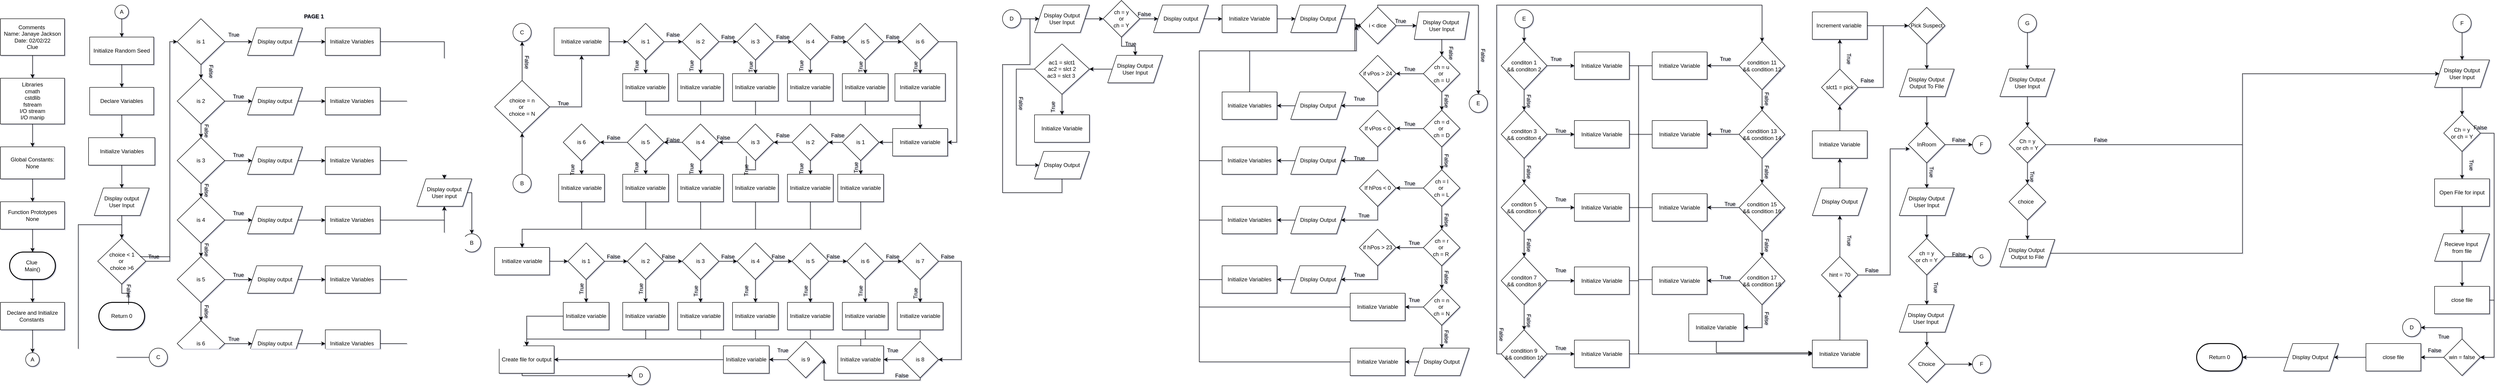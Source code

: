 <mxfile version="16.4.11" type="device"><diagram id="KvZUUIpIpB__bHxuFfe6" name="Page-1"><mxGraphModel dx="1839" dy="764" grid="1" gridSize="10" guides="1" tooltips="1" connect="1" arrows="1" fold="1" page="1" pageScale="1" pageWidth="1100" pageHeight="850" math="0" shadow="1"><root><mxCell id="0"/><mxCell id="1" parent="0"/><mxCell id="m1ZK7wKm-iPLbdLZJyDC-5" style="edgeStyle=orthogonalEdgeStyle;rounded=0;orthogonalLoop=1;jettySize=auto;html=1;" edge="1" parent="1" source="m1ZK7wKm-iPLbdLZJyDC-1" target="m1ZK7wKm-iPLbdLZJyDC-2"><mxGeometry relative="1" as="geometry"/></mxCell><mxCell id="m1ZK7wKm-iPLbdLZJyDC-1" value="Comments&amp;nbsp;&lt;br&gt;Name: Janaye Jackson&lt;br&gt;Date: 02/02/22&lt;br&gt;Clue" style="rounded=0;whiteSpace=wrap;html=1;" vertex="1" parent="1"><mxGeometry x="40" y="40" width="140" height="80" as="geometry"/></mxCell><mxCell id="m1ZK7wKm-iPLbdLZJyDC-6" style="edgeStyle=orthogonalEdgeStyle;rounded=0;orthogonalLoop=1;jettySize=auto;html=1;" edge="1" parent="1" source="m1ZK7wKm-iPLbdLZJyDC-2" target="m1ZK7wKm-iPLbdLZJyDC-3"><mxGeometry relative="1" as="geometry"/></mxCell><mxCell id="m1ZK7wKm-iPLbdLZJyDC-2" value="Libraries&lt;br&gt;cmath&lt;br&gt;cstdlib&lt;br&gt;fstream&lt;br&gt;I/O stream&lt;br&gt;I/O manip" style="rounded=0;whiteSpace=wrap;html=1;" vertex="1" parent="1"><mxGeometry x="40" y="170" width="140" height="100" as="geometry"/></mxCell><mxCell id="m1ZK7wKm-iPLbdLZJyDC-7" style="edgeStyle=orthogonalEdgeStyle;rounded=0;orthogonalLoop=1;jettySize=auto;html=1;" edge="1" parent="1" source="m1ZK7wKm-iPLbdLZJyDC-3" target="m1ZK7wKm-iPLbdLZJyDC-4"><mxGeometry relative="1" as="geometry"/></mxCell><mxCell id="m1ZK7wKm-iPLbdLZJyDC-3" value="Global Constants:&lt;br&gt;None" style="rounded=0;whiteSpace=wrap;html=1;" vertex="1" parent="1"><mxGeometry x="40" y="320" width="140" height="70" as="geometry"/></mxCell><mxCell id="m1ZK7wKm-iPLbdLZJyDC-31" style="edgeStyle=orthogonalEdgeStyle;rounded=0;orthogonalLoop=1;jettySize=auto;html=1;" edge="1" parent="1" source="m1ZK7wKm-iPLbdLZJyDC-4" target="m1ZK7wKm-iPLbdLZJyDC-11"><mxGeometry relative="1" as="geometry"/></mxCell><mxCell id="m1ZK7wKm-iPLbdLZJyDC-4" value="Function Prototypes&lt;br&gt;None" style="rounded=0;whiteSpace=wrap;html=1;" vertex="1" parent="1"><mxGeometry x="40" y="440" width="140" height="60" as="geometry"/></mxCell><mxCell id="m1ZK7wKm-iPLbdLZJyDC-8" value="A" style="ellipse;whiteSpace=wrap;html=1;aspect=fixed;" vertex="1" parent="1"><mxGeometry x="95" y="770" width="30" height="30" as="geometry"/></mxCell><mxCell id="m1ZK7wKm-iPLbdLZJyDC-32" style="edgeStyle=orthogonalEdgeStyle;rounded=0;orthogonalLoop=1;jettySize=auto;html=1;" edge="1" parent="1" source="m1ZK7wKm-iPLbdLZJyDC-10" target="m1ZK7wKm-iPLbdLZJyDC-13"><mxGeometry relative="1" as="geometry"/></mxCell><mxCell id="m1ZK7wKm-iPLbdLZJyDC-10" value="A" style="ellipse;whiteSpace=wrap;html=1;aspect=fixed;" vertex="1" parent="1"><mxGeometry x="290" y="10" width="30" height="30" as="geometry"/></mxCell><mxCell id="m1ZK7wKm-iPLbdLZJyDC-30" style="edgeStyle=orthogonalEdgeStyle;rounded=0;orthogonalLoop=1;jettySize=auto;html=1;" edge="1" parent="1" source="m1ZK7wKm-iPLbdLZJyDC-11" target="m1ZK7wKm-iPLbdLZJyDC-12"><mxGeometry relative="1" as="geometry"/></mxCell><mxCell id="m1ZK7wKm-iPLbdLZJyDC-11" value="Clue&amp;nbsp;&lt;br&gt;Main()" style="strokeWidth=2;html=1;shape=mxgraph.flowchart.terminator;whiteSpace=wrap;" vertex="1" parent="1"><mxGeometry x="60" y="550" width="100" height="60" as="geometry"/></mxCell><mxCell id="m1ZK7wKm-iPLbdLZJyDC-29" style="edgeStyle=orthogonalEdgeStyle;rounded=0;orthogonalLoop=1;jettySize=auto;html=1;entryX=0.5;entryY=0;entryDx=0;entryDy=0;" edge="1" parent="1" source="m1ZK7wKm-iPLbdLZJyDC-12" target="m1ZK7wKm-iPLbdLZJyDC-8"><mxGeometry relative="1" as="geometry"/></mxCell><mxCell id="m1ZK7wKm-iPLbdLZJyDC-12" value="Declare and Initialize Constants&amp;nbsp;" style="rounded=0;whiteSpace=wrap;html=1;" vertex="1" parent="1"><mxGeometry x="40" y="660" width="140" height="60" as="geometry"/></mxCell><mxCell id="m1ZK7wKm-iPLbdLZJyDC-33" style="edgeStyle=orthogonalEdgeStyle;rounded=0;orthogonalLoop=1;jettySize=auto;html=1;" edge="1" parent="1" source="m1ZK7wKm-iPLbdLZJyDC-13" target="m1ZK7wKm-iPLbdLZJyDC-14"><mxGeometry relative="1" as="geometry"/></mxCell><mxCell id="m1ZK7wKm-iPLbdLZJyDC-13" value="Initialize Random Seed" style="rounded=0;whiteSpace=wrap;html=1;" vertex="1" parent="1"><mxGeometry x="235" y="80" width="140" height="60" as="geometry"/></mxCell><mxCell id="m1ZK7wKm-iPLbdLZJyDC-35" style="edgeStyle=orthogonalEdgeStyle;rounded=0;orthogonalLoop=1;jettySize=auto;html=1;" edge="1" parent="1" source="m1ZK7wKm-iPLbdLZJyDC-14" target="m1ZK7wKm-iPLbdLZJyDC-15"><mxGeometry relative="1" as="geometry"/></mxCell><mxCell id="m1ZK7wKm-iPLbdLZJyDC-14" value="Declare Variables" style="rounded=0;whiteSpace=wrap;html=1;" vertex="1" parent="1"><mxGeometry x="235" y="190" width="140" height="60" as="geometry"/></mxCell><mxCell id="m1ZK7wKm-iPLbdLZJyDC-36" style="edgeStyle=orthogonalEdgeStyle;rounded=0;orthogonalLoop=1;jettySize=auto;html=1;" edge="1" parent="1" source="m1ZK7wKm-iPLbdLZJyDC-15" target="m1ZK7wKm-iPLbdLZJyDC-16"><mxGeometry relative="1" as="geometry"/></mxCell><mxCell id="m1ZK7wKm-iPLbdLZJyDC-15" value="Initialize Variables" style="rounded=0;whiteSpace=wrap;html=1;" vertex="1" parent="1"><mxGeometry x="232.5" y="300" width="145" height="60" as="geometry"/></mxCell><mxCell id="m1ZK7wKm-iPLbdLZJyDC-37" style="edgeStyle=orthogonalEdgeStyle;rounded=0;orthogonalLoop=1;jettySize=auto;html=1;" edge="1" parent="1" source="m1ZK7wKm-iPLbdLZJyDC-16" target="m1ZK7wKm-iPLbdLZJyDC-17"><mxGeometry relative="1" as="geometry"/></mxCell><mxCell id="m1ZK7wKm-iPLbdLZJyDC-16" value="Display output&lt;br&gt;User Input" style="shape=parallelogram;perimeter=parallelogramPerimeter;whiteSpace=wrap;html=1;fixedSize=1;" vertex="1" parent="1"><mxGeometry x="245" y="410" width="120" height="60" as="geometry"/></mxCell><mxCell id="m1ZK7wKm-iPLbdLZJyDC-45" style="edgeStyle=orthogonalEdgeStyle;rounded=0;orthogonalLoop=1;jettySize=auto;html=1;startArrow=none;" edge="1" parent="1" source="m1ZK7wKm-iPLbdLZJyDC-584" target="m1ZK7wKm-iPLbdLZJyDC-44"><mxGeometry relative="1" as="geometry"/></mxCell><mxCell id="m1ZK7wKm-iPLbdLZJyDC-46" style="edgeStyle=orthogonalEdgeStyle;rounded=0;orthogonalLoop=1;jettySize=auto;html=1;entryX=0;entryY=0.5;entryDx=0;entryDy=0;startArrow=none;" edge="1" parent="1" source="m1ZK7wKm-iPLbdLZJyDC-500" target="m1ZK7wKm-iPLbdLZJyDC-18"><mxGeometry relative="1" as="geometry"><Array as="points"><mxPoint x="410" y="90"/></Array></mxGeometry></mxCell><mxCell id="m1ZK7wKm-iPLbdLZJyDC-17" value="choice &amp;lt; 1&lt;br&gt;or&amp;nbsp;&lt;br&gt;choice &amp;gt;6" style="rhombus;whiteSpace=wrap;html=1;" vertex="1" parent="1"><mxGeometry x="252.5" y="520" width="105" height="100" as="geometry"/></mxCell><mxCell id="m1ZK7wKm-iPLbdLZJyDC-47" style="edgeStyle=orthogonalEdgeStyle;rounded=0;orthogonalLoop=1;jettySize=auto;html=1;" edge="1" parent="1" source="m1ZK7wKm-iPLbdLZJyDC-18" target="m1ZK7wKm-iPLbdLZJyDC-40"><mxGeometry relative="1" as="geometry"/></mxCell><mxCell id="m1ZK7wKm-iPLbdLZJyDC-63" style="edgeStyle=orthogonalEdgeStyle;rounded=0;orthogonalLoop=1;jettySize=auto;html=1;entryX=0;entryY=0.5;entryDx=0;entryDy=0;" edge="1" parent="1" source="m1ZK7wKm-iPLbdLZJyDC-18" target="m1ZK7wKm-iPLbdLZJyDC-26"><mxGeometry relative="1" as="geometry"/></mxCell><mxCell id="m1ZK7wKm-iPLbdLZJyDC-18" value="is 1" style="rhombus;whiteSpace=wrap;html=1;" vertex="1" parent="1"><mxGeometry x="426.25" y="40" width="103.75" height="100" as="geometry"/></mxCell><mxCell id="m1ZK7wKm-iPLbdLZJyDC-231" style="edgeStyle=orthogonalEdgeStyle;rounded=0;orthogonalLoop=1;jettySize=auto;html=1;exitX=1;exitY=0.5;exitDx=0;exitDy=0;" edge="1" parent="1" source="m1ZK7wKm-iPLbdLZJyDC-24" target="m1ZK7wKm-iPLbdLZJyDC-227"><mxGeometry relative="1" as="geometry"><Array as="points"><mxPoint x="1070" y="420"/></Array></mxGeometry></mxCell><mxCell id="m1ZK7wKm-iPLbdLZJyDC-24" value="Display output&lt;br&gt;User input" style="shape=parallelogram;perimeter=parallelogramPerimeter;whiteSpace=wrap;html=1;fixedSize=1;" vertex="1" parent="1"><mxGeometry x="950" y="390" width="120" height="60" as="geometry"/></mxCell><mxCell id="m1ZK7wKm-iPLbdLZJyDC-233" style="edgeStyle=orthogonalEdgeStyle;rounded=0;orthogonalLoop=1;jettySize=auto;html=1;entryX=0.5;entryY=1;entryDx=0;entryDy=0;" edge="1" parent="1" source="m1ZK7wKm-iPLbdLZJyDC-25" target="m1ZK7wKm-iPLbdLZJyDC-228"><mxGeometry relative="1" as="geometry"/></mxCell><mxCell id="m1ZK7wKm-iPLbdLZJyDC-234" style="edgeStyle=orthogonalEdgeStyle;rounded=0;orthogonalLoop=1;jettySize=auto;html=1;entryX=0.5;entryY=1;entryDx=0;entryDy=0;" edge="1" parent="1" source="m1ZK7wKm-iPLbdLZJyDC-25" target="m1ZK7wKm-iPLbdLZJyDC-94"><mxGeometry relative="1" as="geometry"/></mxCell><mxCell id="m1ZK7wKm-iPLbdLZJyDC-25" value="choice = n&lt;br&gt;or&amp;nbsp;&lt;br&gt;choice = N" style="rhombus;whiteSpace=wrap;html=1;" vertex="1" parent="1"><mxGeometry x="1120" y="175" width="120" height="115" as="geometry"/></mxCell><mxCell id="m1ZK7wKm-iPLbdLZJyDC-77" style="edgeStyle=orthogonalEdgeStyle;rounded=0;orthogonalLoop=1;jettySize=auto;html=1;" edge="1" parent="1" source="m1ZK7wKm-iPLbdLZJyDC-26" target="m1ZK7wKm-iPLbdLZJyDC-52"><mxGeometry relative="1" as="geometry"/></mxCell><mxCell id="m1ZK7wKm-iPLbdLZJyDC-26" value="Display output" style="shape=parallelogram;perimeter=parallelogramPerimeter;whiteSpace=wrap;html=1;fixedSize=1;fontStyle=0" vertex="1" parent="1"><mxGeometry x="580" y="60" width="120" height="60" as="geometry"/></mxCell><mxCell id="m1ZK7wKm-iPLbdLZJyDC-86" style="edgeStyle=orthogonalEdgeStyle;rounded=0;orthogonalLoop=1;jettySize=auto;html=1;entryX=0.5;entryY=1;entryDx=0;entryDy=0;" edge="1" parent="1" source="m1ZK7wKm-iPLbdLZJyDC-27" target="m1ZK7wKm-iPLbdLZJyDC-24"><mxGeometry relative="1" as="geometry"/></mxCell><mxCell id="m1ZK7wKm-iPLbdLZJyDC-27" value="Initialize Variables&amp;nbsp;" style="rounded=0;whiteSpace=wrap;html=1;" vertex="1" parent="1"><mxGeometry x="750" y="450" width="120" height="60" as="geometry"/></mxCell><mxCell id="m1ZK7wKm-iPLbdLZJyDC-50" style="edgeStyle=orthogonalEdgeStyle;rounded=0;orthogonalLoop=1;jettySize=auto;html=1;" edge="1" parent="1" source="m1ZK7wKm-iPLbdLZJyDC-38" target="m1ZK7wKm-iPLbdLZJyDC-39"><mxGeometry relative="1" as="geometry"/></mxCell><mxCell id="m1ZK7wKm-iPLbdLZJyDC-74" style="edgeStyle=orthogonalEdgeStyle;rounded=0;orthogonalLoop=1;jettySize=auto;html=1;" edge="1" parent="1" source="m1ZK7wKm-iPLbdLZJyDC-38" target="m1ZK7wKm-iPLbdLZJyDC-69"><mxGeometry relative="1" as="geometry"/></mxCell><mxCell id="m1ZK7wKm-iPLbdLZJyDC-38" value="is 4" style="rhombus;whiteSpace=wrap;html=1;" vertex="1" parent="1"><mxGeometry x="426.25" y="430" width="103.75" height="100" as="geometry"/></mxCell><mxCell id="m1ZK7wKm-iPLbdLZJyDC-51" style="edgeStyle=orthogonalEdgeStyle;rounded=0;orthogonalLoop=1;jettySize=auto;html=1;" edge="1" parent="1" source="m1ZK7wKm-iPLbdLZJyDC-39" target="m1ZK7wKm-iPLbdLZJyDC-42"><mxGeometry relative="1" as="geometry"/></mxCell><mxCell id="m1ZK7wKm-iPLbdLZJyDC-75" style="edgeStyle=orthogonalEdgeStyle;rounded=0;orthogonalLoop=1;jettySize=auto;html=1;" edge="1" parent="1" source="m1ZK7wKm-iPLbdLZJyDC-39" target="m1ZK7wKm-iPLbdLZJyDC-67"><mxGeometry relative="1" as="geometry"/></mxCell><mxCell id="m1ZK7wKm-iPLbdLZJyDC-39" value="is 5" style="rhombus;whiteSpace=wrap;html=1;" vertex="1" parent="1"><mxGeometry x="426.25" y="560" width="103.75" height="100" as="geometry"/></mxCell><mxCell id="m1ZK7wKm-iPLbdLZJyDC-48" style="edgeStyle=orthogonalEdgeStyle;rounded=0;orthogonalLoop=1;jettySize=auto;html=1;" edge="1" parent="1" source="m1ZK7wKm-iPLbdLZJyDC-40" target="m1ZK7wKm-iPLbdLZJyDC-41"><mxGeometry relative="1" as="geometry"/></mxCell><mxCell id="m1ZK7wKm-iPLbdLZJyDC-72" style="edgeStyle=orthogonalEdgeStyle;rounded=0;orthogonalLoop=1;jettySize=auto;html=1;" edge="1" parent="1" source="m1ZK7wKm-iPLbdLZJyDC-40" target="m1ZK7wKm-iPLbdLZJyDC-70"><mxGeometry relative="1" as="geometry"/></mxCell><mxCell id="m1ZK7wKm-iPLbdLZJyDC-40" value="is 2" style="rhombus;whiteSpace=wrap;html=1;" vertex="1" parent="1"><mxGeometry x="426.25" y="170" width="103.75" height="100" as="geometry"/></mxCell><mxCell id="m1ZK7wKm-iPLbdLZJyDC-49" style="edgeStyle=orthogonalEdgeStyle;rounded=0;orthogonalLoop=1;jettySize=auto;html=1;" edge="1" parent="1" source="m1ZK7wKm-iPLbdLZJyDC-41" target="m1ZK7wKm-iPLbdLZJyDC-38"><mxGeometry relative="1" as="geometry"/></mxCell><mxCell id="m1ZK7wKm-iPLbdLZJyDC-73" style="edgeStyle=orthogonalEdgeStyle;rounded=0;orthogonalLoop=1;jettySize=auto;html=1;" edge="1" parent="1" source="m1ZK7wKm-iPLbdLZJyDC-41" target="m1ZK7wKm-iPLbdLZJyDC-64"><mxGeometry relative="1" as="geometry"/></mxCell><mxCell id="m1ZK7wKm-iPLbdLZJyDC-41" value="is 3" style="rhombus;whiteSpace=wrap;html=1;" vertex="1" parent="1"><mxGeometry x="426.25" y="300" width="103.75" height="100" as="geometry"/></mxCell><mxCell id="m1ZK7wKm-iPLbdLZJyDC-76" style="edgeStyle=orthogonalEdgeStyle;rounded=0;orthogonalLoop=1;jettySize=auto;html=1;" edge="1" parent="1" source="m1ZK7wKm-iPLbdLZJyDC-42" target="m1ZK7wKm-iPLbdLZJyDC-66"><mxGeometry relative="1" as="geometry"/></mxCell><mxCell id="m1ZK7wKm-iPLbdLZJyDC-42" value="is 6" style="rhombus;whiteSpace=wrap;html=1;" vertex="1" parent="1"><mxGeometry x="426.25" y="700" width="103.75" height="100" as="geometry"/></mxCell><mxCell id="m1ZK7wKm-iPLbdLZJyDC-44" value="Return 0" style="strokeWidth=2;html=1;shape=mxgraph.flowchart.terminator;whiteSpace=wrap;" vertex="1" parent="1"><mxGeometry x="255" y="660" width="100" height="60" as="geometry"/></mxCell><mxCell id="m1ZK7wKm-iPLbdLZJyDC-83" style="edgeStyle=orthogonalEdgeStyle;rounded=0;orthogonalLoop=1;jettySize=auto;html=1;entryX=0.5;entryY=0;entryDx=0;entryDy=0;" edge="1" parent="1" source="m1ZK7wKm-iPLbdLZJyDC-52" target="m1ZK7wKm-iPLbdLZJyDC-24"><mxGeometry relative="1" as="geometry"/></mxCell><mxCell id="m1ZK7wKm-iPLbdLZJyDC-52" value="Initialize Variables&amp;nbsp;" style="rounded=0;whiteSpace=wrap;html=1;" vertex="1" parent="1"><mxGeometry x="750" y="60" width="120" height="60" as="geometry"/></mxCell><mxCell id="m1ZK7wKm-iPLbdLZJyDC-84" style="edgeStyle=orthogonalEdgeStyle;rounded=0;orthogonalLoop=1;jettySize=auto;html=1;entryX=0.5;entryY=0;entryDx=0;entryDy=0;" edge="1" parent="1" source="m1ZK7wKm-iPLbdLZJyDC-53" target="m1ZK7wKm-iPLbdLZJyDC-24"><mxGeometry relative="1" as="geometry"/></mxCell><mxCell id="m1ZK7wKm-iPLbdLZJyDC-53" value="Initialize Variables&amp;nbsp;" style="rounded=0;whiteSpace=wrap;html=1;" vertex="1" parent="1"><mxGeometry x="750" y="190" width="120" height="60" as="geometry"/></mxCell><mxCell id="m1ZK7wKm-iPLbdLZJyDC-85" style="edgeStyle=orthogonalEdgeStyle;rounded=0;orthogonalLoop=1;jettySize=auto;html=1;" edge="1" parent="1" source="m1ZK7wKm-iPLbdLZJyDC-57"><mxGeometry relative="1" as="geometry"><mxPoint x="1010" y="390" as="targetPoint"/></mxGeometry></mxCell><mxCell id="m1ZK7wKm-iPLbdLZJyDC-57" value="Initialize Variables&amp;nbsp;" style="rounded=0;whiteSpace=wrap;html=1;" vertex="1" parent="1"><mxGeometry x="750" y="320" width="120" height="60" as="geometry"/></mxCell><mxCell id="m1ZK7wKm-iPLbdLZJyDC-87" style="edgeStyle=orthogonalEdgeStyle;rounded=0;orthogonalLoop=1;jettySize=auto;html=1;entryX=0.5;entryY=1;entryDx=0;entryDy=0;" edge="1" parent="1" source="m1ZK7wKm-iPLbdLZJyDC-58" target="m1ZK7wKm-iPLbdLZJyDC-24"><mxGeometry relative="1" as="geometry"/></mxCell><mxCell id="m1ZK7wKm-iPLbdLZJyDC-58" value="Initialize Variables&amp;nbsp;" style="rounded=0;whiteSpace=wrap;html=1;" vertex="1" parent="1"><mxGeometry x="750" y="580" width="120" height="60" as="geometry"/></mxCell><mxCell id="m1ZK7wKm-iPLbdLZJyDC-88" style="edgeStyle=orthogonalEdgeStyle;rounded=0;orthogonalLoop=1;jettySize=auto;html=1;entryX=0.5;entryY=1;entryDx=0;entryDy=0;" edge="1" parent="1" source="m1ZK7wKm-iPLbdLZJyDC-59" target="m1ZK7wKm-iPLbdLZJyDC-24"><mxGeometry relative="1" as="geometry"/></mxCell><mxCell id="m1ZK7wKm-iPLbdLZJyDC-59" value="Initialize Variables&amp;nbsp;" style="rounded=0;whiteSpace=wrap;html=1;" vertex="1" parent="1"><mxGeometry x="750" y="720" width="120" height="60" as="geometry"/></mxCell><mxCell id="m1ZK7wKm-iPLbdLZJyDC-79" style="edgeStyle=orthogonalEdgeStyle;rounded=0;orthogonalLoop=1;jettySize=auto;html=1;" edge="1" parent="1" source="m1ZK7wKm-iPLbdLZJyDC-64" target="m1ZK7wKm-iPLbdLZJyDC-57"><mxGeometry relative="1" as="geometry"/></mxCell><mxCell id="m1ZK7wKm-iPLbdLZJyDC-64" value="Display output" style="shape=parallelogram;perimeter=parallelogramPerimeter;whiteSpace=wrap;html=1;fixedSize=1;" vertex="1" parent="1"><mxGeometry x="580" y="320" width="120" height="60" as="geometry"/></mxCell><mxCell id="m1ZK7wKm-iPLbdLZJyDC-82" style="edgeStyle=orthogonalEdgeStyle;rounded=0;orthogonalLoop=1;jettySize=auto;html=1;" edge="1" parent="1" source="m1ZK7wKm-iPLbdLZJyDC-66" target="m1ZK7wKm-iPLbdLZJyDC-59"><mxGeometry relative="1" as="geometry"/></mxCell><mxCell id="m1ZK7wKm-iPLbdLZJyDC-66" value="Display output" style="shape=parallelogram;perimeter=parallelogramPerimeter;whiteSpace=wrap;html=1;fixedSize=1;" vertex="1" parent="1"><mxGeometry x="580" y="720" width="120" height="60" as="geometry"/></mxCell><mxCell id="m1ZK7wKm-iPLbdLZJyDC-81" style="edgeStyle=orthogonalEdgeStyle;rounded=0;orthogonalLoop=1;jettySize=auto;html=1;" edge="1" parent="1" source="m1ZK7wKm-iPLbdLZJyDC-67" target="m1ZK7wKm-iPLbdLZJyDC-58"><mxGeometry relative="1" as="geometry"/></mxCell><mxCell id="m1ZK7wKm-iPLbdLZJyDC-67" value="Display output" style="shape=parallelogram;perimeter=parallelogramPerimeter;whiteSpace=wrap;html=1;fixedSize=1;" vertex="1" parent="1"><mxGeometry x="580" y="580" width="120" height="60" as="geometry"/></mxCell><mxCell id="m1ZK7wKm-iPLbdLZJyDC-80" style="edgeStyle=orthogonalEdgeStyle;rounded=0;orthogonalLoop=1;jettySize=auto;html=1;" edge="1" parent="1" source="m1ZK7wKm-iPLbdLZJyDC-69" target="m1ZK7wKm-iPLbdLZJyDC-27"><mxGeometry relative="1" as="geometry"/></mxCell><mxCell id="m1ZK7wKm-iPLbdLZJyDC-69" value="Display output" style="shape=parallelogram;perimeter=parallelogramPerimeter;whiteSpace=wrap;html=1;fixedSize=1;" vertex="1" parent="1"><mxGeometry x="580" y="450" width="120" height="60" as="geometry"/></mxCell><mxCell id="m1ZK7wKm-iPLbdLZJyDC-78" style="edgeStyle=orthogonalEdgeStyle;rounded=0;orthogonalLoop=1;jettySize=auto;html=1;" edge="1" parent="1" source="m1ZK7wKm-iPLbdLZJyDC-70" target="m1ZK7wKm-iPLbdLZJyDC-53"><mxGeometry relative="1" as="geometry"/></mxCell><mxCell id="m1ZK7wKm-iPLbdLZJyDC-70" value="Display output" style="shape=parallelogram;perimeter=parallelogramPerimeter;whiteSpace=wrap;html=1;fixedSize=1;" vertex="1" parent="1"><mxGeometry x="580" y="190" width="120" height="60" as="geometry"/></mxCell><mxCell id="m1ZK7wKm-iPLbdLZJyDC-91" value="&lt;b&gt;PAGE 1&lt;/b&gt;" style="text;html=1;strokeColor=none;fillColor=none;align=center;verticalAlign=middle;whiteSpace=wrap;rounded=0;" vertex="1" parent="1"><mxGeometry x="580" y="20" width="290" height="30" as="geometry"/></mxCell><mxCell id="m1ZK7wKm-iPLbdLZJyDC-102" style="edgeStyle=orthogonalEdgeStyle;rounded=0;orthogonalLoop=1;jettySize=auto;html=1;" edge="1" parent="1" source="m1ZK7wKm-iPLbdLZJyDC-94" target="m1ZK7wKm-iPLbdLZJyDC-95"><mxGeometry relative="1" as="geometry"/></mxCell><mxCell id="m1ZK7wKm-iPLbdLZJyDC-94" value="Initialize variable" style="rounded=0;whiteSpace=wrap;html=1;" vertex="1" parent="1"><mxGeometry x="1250" y="60" width="120" height="60" as="geometry"/></mxCell><mxCell id="m1ZK7wKm-iPLbdLZJyDC-103" style="edgeStyle=orthogonalEdgeStyle;rounded=0;orthogonalLoop=1;jettySize=auto;html=1;" edge="1" parent="1" source="m1ZK7wKm-iPLbdLZJyDC-95" target="m1ZK7wKm-iPLbdLZJyDC-97"><mxGeometry relative="1" as="geometry"/></mxCell><mxCell id="m1ZK7wKm-iPLbdLZJyDC-117" style="edgeStyle=orthogonalEdgeStyle;rounded=0;orthogonalLoop=1;jettySize=auto;html=1;" edge="1" parent="1" source="m1ZK7wKm-iPLbdLZJyDC-95" target="m1ZK7wKm-iPLbdLZJyDC-112"><mxGeometry relative="1" as="geometry"/></mxCell><mxCell id="m1ZK7wKm-iPLbdLZJyDC-95" value="is 1&lt;span style=&quot;color: rgba(0 , 0 , 0 , 0) ; font-family: monospace ; font-size: 0px&quot;&gt;%3CmxGraphModel%3E%3Croot%3E%3CmxCell%20id%3D%220%22%2F%3E%3CmxCell%20id%3D%221%22%20parent%3D%220%22%2F%3E%3CmxCell%20id%3D%222%22%20value%3D%22Display%20output%22%20style%3D%22shape%3Dparallelogram%3Bperimeter%3DparallelogramPerimeter%3BwhiteSpace%3Dwrap%3Bhtml%3D1%3BfixedSize%3D1%3B%22%20vertex%3D%221%22%20parent%3D%221%22%3E%3CmxGeometry%20x%3D%22580%22%20y%3D%2260%22%20width%3D%22120%22%20height%3D%2260%22%20as%3D%22geometry%22%2F%3E%3C%2FmxCell%3E%3C%2Froot%3E%3C%2FmxGraphModel%3E&lt;/span&gt;" style="rhombus;whiteSpace=wrap;html=1;" vertex="1" parent="1"><mxGeometry x="1410" y="50" width="80" height="80" as="geometry"/></mxCell><mxCell id="m1ZK7wKm-iPLbdLZJyDC-225" style="edgeStyle=orthogonalEdgeStyle;rounded=0;orthogonalLoop=1;jettySize=auto;html=1;" edge="1" parent="1" source="m1ZK7wKm-iPLbdLZJyDC-96" target="m1ZK7wKm-iPLbdLZJyDC-224"><mxGeometry relative="1" as="geometry"><Array as="points"><mxPoint x="1180" y="820"/></Array></mxGeometry></mxCell><mxCell id="m1ZK7wKm-iPLbdLZJyDC-96" value="Create file for output" style="rounded=0;whiteSpace=wrap;html=1;" vertex="1" parent="1"><mxGeometry x="1130" y="755" width="120" height="60" as="geometry"/></mxCell><mxCell id="m1ZK7wKm-iPLbdLZJyDC-104" style="edgeStyle=orthogonalEdgeStyle;rounded=0;orthogonalLoop=1;jettySize=auto;html=1;" edge="1" parent="1" source="m1ZK7wKm-iPLbdLZJyDC-97" target="m1ZK7wKm-iPLbdLZJyDC-99"><mxGeometry relative="1" as="geometry"/></mxCell><mxCell id="m1ZK7wKm-iPLbdLZJyDC-119" style="edgeStyle=orthogonalEdgeStyle;rounded=0;orthogonalLoop=1;jettySize=auto;html=1;" edge="1" parent="1" source="m1ZK7wKm-iPLbdLZJyDC-97" target="m1ZK7wKm-iPLbdLZJyDC-111"><mxGeometry relative="1" as="geometry"/></mxCell><mxCell id="m1ZK7wKm-iPLbdLZJyDC-97" value="is 2&lt;span style=&quot;color: rgba(0 , 0 , 0 , 0) ; font-family: monospace ; font-size: 0px&quot;&gt;%3CmxGraphModel%3E%3Croot%3E%3CmxCell%20id%3D%220%22%2F%3E%3CmxCell%20id%3D%221%22%20parent%3D%220%22%2F%3E%3CmxCell%20id%3D%222%22%20value%3D%22Display%20output%22%20style%3D%22shape%3Dparallelogram%3Bperimeter%3DparallelogramPerimeter%3BwhiteSpace%3Dwrap%3Bhtml%3D1%3BfixedSize%3D1%3B%22%20vertex%3D%221%22%20parent%3D%221%22%3E%3CmxGeometry%20x%3D%22580%22%20y%3D%2260%22%20width%3D%22120%22%20height%3D%2260%22%20as%3D%22geometry%22%2F%3E%3C%2FmxCell%3E%3C%2Froot%3E%3C%2FmxGraphModel%3E&lt;/span&gt;" style="rhombus;whiteSpace=wrap;html=1;" vertex="1" parent="1"><mxGeometry x="1530" y="50" width="80" height="80" as="geometry"/></mxCell><mxCell id="m1ZK7wKm-iPLbdLZJyDC-107" style="edgeStyle=orthogonalEdgeStyle;rounded=0;orthogonalLoop=1;jettySize=auto;html=1;" edge="1" parent="1" source="m1ZK7wKm-iPLbdLZJyDC-98" target="m1ZK7wKm-iPLbdLZJyDC-101"><mxGeometry relative="1" as="geometry"/></mxCell><mxCell id="m1ZK7wKm-iPLbdLZJyDC-122" style="edgeStyle=orthogonalEdgeStyle;rounded=0;orthogonalLoop=1;jettySize=auto;html=1;" edge="1" parent="1" source="m1ZK7wKm-iPLbdLZJyDC-98" target="m1ZK7wKm-iPLbdLZJyDC-114"><mxGeometry relative="1" as="geometry"/></mxCell><mxCell id="m1ZK7wKm-iPLbdLZJyDC-98" value="is 5" style="rhombus;whiteSpace=wrap;html=1;" vertex="1" parent="1"><mxGeometry x="1890" y="50" width="80" height="80" as="geometry"/></mxCell><mxCell id="m1ZK7wKm-iPLbdLZJyDC-105" style="edgeStyle=orthogonalEdgeStyle;rounded=0;orthogonalLoop=1;jettySize=auto;html=1;entryX=0;entryY=0.5;entryDx=0;entryDy=0;" edge="1" parent="1" source="m1ZK7wKm-iPLbdLZJyDC-99" target="m1ZK7wKm-iPLbdLZJyDC-100"><mxGeometry relative="1" as="geometry"/></mxCell><mxCell id="m1ZK7wKm-iPLbdLZJyDC-120" style="edgeStyle=orthogonalEdgeStyle;rounded=0;orthogonalLoop=1;jettySize=auto;html=1;" edge="1" parent="1" source="m1ZK7wKm-iPLbdLZJyDC-99" target="m1ZK7wKm-iPLbdLZJyDC-110"><mxGeometry relative="1" as="geometry"/></mxCell><mxCell id="m1ZK7wKm-iPLbdLZJyDC-99" value="is 3" style="rhombus;whiteSpace=wrap;html=1;" vertex="1" parent="1"><mxGeometry x="1650" y="50" width="80" height="80" as="geometry"/></mxCell><mxCell id="m1ZK7wKm-iPLbdLZJyDC-106" style="edgeStyle=orthogonalEdgeStyle;rounded=0;orthogonalLoop=1;jettySize=auto;html=1;" edge="1" parent="1" source="m1ZK7wKm-iPLbdLZJyDC-100" target="m1ZK7wKm-iPLbdLZJyDC-98"><mxGeometry relative="1" as="geometry"/></mxCell><mxCell id="m1ZK7wKm-iPLbdLZJyDC-121" style="edgeStyle=orthogonalEdgeStyle;rounded=0;orthogonalLoop=1;jettySize=auto;html=1;" edge="1" parent="1" source="m1ZK7wKm-iPLbdLZJyDC-100" target="m1ZK7wKm-iPLbdLZJyDC-113"><mxGeometry relative="1" as="geometry"/></mxCell><mxCell id="m1ZK7wKm-iPLbdLZJyDC-100" value="is 4" style="rhombus;whiteSpace=wrap;html=1;" vertex="1" parent="1"><mxGeometry x="1770" y="50" width="80" height="80" as="geometry"/></mxCell><mxCell id="m1ZK7wKm-iPLbdLZJyDC-109" style="edgeStyle=orthogonalEdgeStyle;rounded=0;orthogonalLoop=1;jettySize=auto;html=1;" edge="1" parent="1" source="m1ZK7wKm-iPLbdLZJyDC-101" target="m1ZK7wKm-iPLbdLZJyDC-108"><mxGeometry relative="1" as="geometry"/></mxCell><mxCell id="m1ZK7wKm-iPLbdLZJyDC-152" style="edgeStyle=orthogonalEdgeStyle;rounded=0;orthogonalLoop=1;jettySize=auto;html=1;entryX=1;entryY=0.5;entryDx=0;entryDy=0;" edge="1" parent="1" source="m1ZK7wKm-iPLbdLZJyDC-101" target="m1ZK7wKm-iPLbdLZJyDC-123"><mxGeometry relative="1" as="geometry"><Array as="points"><mxPoint x="2130" y="90"/><mxPoint x="2130" y="310"/></Array></mxGeometry></mxCell><mxCell id="m1ZK7wKm-iPLbdLZJyDC-101" value="is 6" style="rhombus;whiteSpace=wrap;html=1;" vertex="1" parent="1"><mxGeometry x="2010" y="50" width="80" height="80" as="geometry"/></mxCell><mxCell id="m1ZK7wKm-iPLbdLZJyDC-154" style="edgeStyle=orthogonalEdgeStyle;rounded=0;orthogonalLoop=1;jettySize=auto;html=1;" edge="1" parent="1" source="m1ZK7wKm-iPLbdLZJyDC-108" target="m1ZK7wKm-iPLbdLZJyDC-123"><mxGeometry relative="1" as="geometry"/></mxCell><mxCell id="m1ZK7wKm-iPLbdLZJyDC-108" value="Initialize variable" style="rounded=0;whiteSpace=wrap;html=1;" vertex="1" parent="1"><mxGeometry x="1995" y="160" width="110" height="60" as="geometry"/></mxCell><mxCell id="m1ZK7wKm-iPLbdLZJyDC-157" style="edgeStyle=orthogonalEdgeStyle;rounded=0;orthogonalLoop=1;jettySize=auto;html=1;entryX=0.5;entryY=0;entryDx=0;entryDy=0;" edge="1" parent="1" source="m1ZK7wKm-iPLbdLZJyDC-110" target="m1ZK7wKm-iPLbdLZJyDC-123"><mxGeometry relative="1" as="geometry"><Array as="points"><mxPoint x="1690" y="250"/><mxPoint x="2050" y="250"/></Array></mxGeometry></mxCell><mxCell id="m1ZK7wKm-iPLbdLZJyDC-110" value="Initialize variable" style="rounded=0;whiteSpace=wrap;html=1;" vertex="1" parent="1"><mxGeometry x="1640" y="160" width="100" height="60" as="geometry"/></mxCell><mxCell id="m1ZK7wKm-iPLbdLZJyDC-158" style="edgeStyle=orthogonalEdgeStyle;rounded=0;orthogonalLoop=1;jettySize=auto;html=1;" edge="1" parent="1" source="m1ZK7wKm-iPLbdLZJyDC-111" target="m1ZK7wKm-iPLbdLZJyDC-123"><mxGeometry relative="1" as="geometry"><Array as="points"><mxPoint x="1570" y="250"/><mxPoint x="2050" y="250"/></Array></mxGeometry></mxCell><mxCell id="m1ZK7wKm-iPLbdLZJyDC-111" value="Initialize variable" style="rounded=0;whiteSpace=wrap;html=1;" vertex="1" parent="1"><mxGeometry x="1520" y="160" width="100" height="60" as="geometry"/></mxCell><mxCell id="m1ZK7wKm-iPLbdLZJyDC-153" style="edgeStyle=orthogonalEdgeStyle;rounded=0;orthogonalLoop=1;jettySize=auto;html=1;" edge="1" parent="1" source="m1ZK7wKm-iPLbdLZJyDC-112" target="m1ZK7wKm-iPLbdLZJyDC-123"><mxGeometry relative="1" as="geometry"><Array as="points"><mxPoint x="1450" y="250"/><mxPoint x="2050" y="250"/></Array></mxGeometry></mxCell><mxCell id="m1ZK7wKm-iPLbdLZJyDC-112" value="Initialize variable" style="rounded=0;whiteSpace=wrap;html=1;" vertex="1" parent="1"><mxGeometry x="1400" y="160" width="100" height="60" as="geometry"/></mxCell><mxCell id="m1ZK7wKm-iPLbdLZJyDC-156" style="edgeStyle=orthogonalEdgeStyle;rounded=0;orthogonalLoop=1;jettySize=auto;html=1;entryX=0.5;entryY=0;entryDx=0;entryDy=0;" edge="1" parent="1" source="m1ZK7wKm-iPLbdLZJyDC-113" target="m1ZK7wKm-iPLbdLZJyDC-123"><mxGeometry relative="1" as="geometry"><Array as="points"><mxPoint x="1810" y="250"/><mxPoint x="2050" y="250"/></Array></mxGeometry></mxCell><mxCell id="m1ZK7wKm-iPLbdLZJyDC-113" value="Initialize variable" style="rounded=0;whiteSpace=wrap;html=1;" vertex="1" parent="1"><mxGeometry x="1760" y="160" width="100" height="60" as="geometry"/></mxCell><mxCell id="m1ZK7wKm-iPLbdLZJyDC-155" style="edgeStyle=orthogonalEdgeStyle;rounded=0;orthogonalLoop=1;jettySize=auto;html=1;entryX=0.5;entryY=0;entryDx=0;entryDy=0;exitX=0.5;exitY=1;exitDx=0;exitDy=0;" edge="1" parent="1" source="m1ZK7wKm-iPLbdLZJyDC-114" target="m1ZK7wKm-iPLbdLZJyDC-123"><mxGeometry relative="1" as="geometry"><mxPoint x="1940" y="250" as="sourcePoint"/></mxGeometry></mxCell><mxCell id="m1ZK7wKm-iPLbdLZJyDC-114" value="Initialize variable" style="rounded=0;whiteSpace=wrap;html=1;" vertex="1" parent="1"><mxGeometry x="1880" y="160" width="100" height="60" as="geometry"/></mxCell><mxCell id="m1ZK7wKm-iPLbdLZJyDC-130" style="edgeStyle=orthogonalEdgeStyle;rounded=0;orthogonalLoop=1;jettySize=auto;html=1;" edge="1" parent="1" source="m1ZK7wKm-iPLbdLZJyDC-123" target="m1ZK7wKm-iPLbdLZJyDC-124"><mxGeometry relative="1" as="geometry"/></mxCell><mxCell id="m1ZK7wKm-iPLbdLZJyDC-123" value="Initialize variable" style="rounded=0;whiteSpace=wrap;html=1;" vertex="1" parent="1"><mxGeometry x="1990" y="280" width="120" height="60" as="geometry"/></mxCell><mxCell id="m1ZK7wKm-iPLbdLZJyDC-133" style="edgeStyle=orthogonalEdgeStyle;rounded=0;orthogonalLoop=1;jettySize=auto;html=1;" edge="1" parent="1" source="m1ZK7wKm-iPLbdLZJyDC-124" target="m1ZK7wKm-iPLbdLZJyDC-125"><mxGeometry relative="1" as="geometry"/></mxCell><mxCell id="m1ZK7wKm-iPLbdLZJyDC-151" style="edgeStyle=orthogonalEdgeStyle;rounded=0;orthogonalLoop=1;jettySize=auto;html=1;" edge="1" parent="1" source="m1ZK7wKm-iPLbdLZJyDC-124" target="m1ZK7wKm-iPLbdLZJyDC-143"><mxGeometry relative="1" as="geometry"/></mxCell><mxCell id="m1ZK7wKm-iPLbdLZJyDC-124" value="is 1" style="rhombus;whiteSpace=wrap;html=1;" vertex="1" parent="1"><mxGeometry x="1880" y="270" width="80" height="80" as="geometry"/></mxCell><mxCell id="m1ZK7wKm-iPLbdLZJyDC-134" style="edgeStyle=orthogonalEdgeStyle;rounded=0;orthogonalLoop=1;jettySize=auto;html=1;" edge="1" parent="1" source="m1ZK7wKm-iPLbdLZJyDC-125" target="m1ZK7wKm-iPLbdLZJyDC-126"><mxGeometry relative="1" as="geometry"/></mxCell><mxCell id="m1ZK7wKm-iPLbdLZJyDC-149" style="edgeStyle=orthogonalEdgeStyle;rounded=0;orthogonalLoop=1;jettySize=auto;html=1;" edge="1" parent="1" source="m1ZK7wKm-iPLbdLZJyDC-125" target="m1ZK7wKm-iPLbdLZJyDC-142"><mxGeometry relative="1" as="geometry"/></mxCell><mxCell id="m1ZK7wKm-iPLbdLZJyDC-125" value="is 2" style="rhombus;whiteSpace=wrap;html=1;" vertex="1" parent="1"><mxGeometry x="1770" y="270" width="80" height="80" as="geometry"/></mxCell><mxCell id="m1ZK7wKm-iPLbdLZJyDC-135" style="edgeStyle=orthogonalEdgeStyle;rounded=0;orthogonalLoop=1;jettySize=auto;html=1;" edge="1" parent="1" source="m1ZK7wKm-iPLbdLZJyDC-126" target="m1ZK7wKm-iPLbdLZJyDC-127"><mxGeometry relative="1" as="geometry"/></mxCell><mxCell id="m1ZK7wKm-iPLbdLZJyDC-148" style="edgeStyle=orthogonalEdgeStyle;rounded=0;orthogonalLoop=1;jettySize=auto;html=1;startArrow=none;" edge="1" parent="1" source="m1ZK7wKm-iPLbdLZJyDC-521" target="m1ZK7wKm-iPLbdLZJyDC-141"><mxGeometry relative="1" as="geometry"/></mxCell><mxCell id="m1ZK7wKm-iPLbdLZJyDC-126" value="is 3" style="rhombus;whiteSpace=wrap;html=1;" vertex="1" parent="1"><mxGeometry x="1650" y="270" width="80" height="80" as="geometry"/></mxCell><mxCell id="m1ZK7wKm-iPLbdLZJyDC-136" style="edgeStyle=orthogonalEdgeStyle;rounded=0;orthogonalLoop=1;jettySize=auto;html=1;" edge="1" parent="1" source="m1ZK7wKm-iPLbdLZJyDC-127" target="m1ZK7wKm-iPLbdLZJyDC-128"><mxGeometry relative="1" as="geometry"/></mxCell><mxCell id="m1ZK7wKm-iPLbdLZJyDC-146" style="edgeStyle=orthogonalEdgeStyle;rounded=0;orthogonalLoop=1;jettySize=auto;html=1;" edge="1" parent="1" source="m1ZK7wKm-iPLbdLZJyDC-127" target="m1ZK7wKm-iPLbdLZJyDC-140"><mxGeometry relative="1" as="geometry"/></mxCell><mxCell id="m1ZK7wKm-iPLbdLZJyDC-127" value="is 4" style="rhombus;whiteSpace=wrap;html=1;" vertex="1" parent="1"><mxGeometry x="1530" y="270" width="80" height="80" as="geometry"/></mxCell><mxCell id="m1ZK7wKm-iPLbdLZJyDC-137" style="edgeStyle=orthogonalEdgeStyle;rounded=0;orthogonalLoop=1;jettySize=auto;html=1;" edge="1" parent="1" source="m1ZK7wKm-iPLbdLZJyDC-128" target="m1ZK7wKm-iPLbdLZJyDC-129"><mxGeometry relative="1" as="geometry"/></mxCell><mxCell id="m1ZK7wKm-iPLbdLZJyDC-145" style="edgeStyle=orthogonalEdgeStyle;rounded=0;orthogonalLoop=1;jettySize=auto;html=1;" edge="1" parent="1" source="m1ZK7wKm-iPLbdLZJyDC-128" target="m1ZK7wKm-iPLbdLZJyDC-139"><mxGeometry relative="1" as="geometry"/></mxCell><mxCell id="m1ZK7wKm-iPLbdLZJyDC-128" value="is 5" style="rhombus;whiteSpace=wrap;html=1;" vertex="1" parent="1"><mxGeometry x="1410" y="270" width="80" height="80" as="geometry"/></mxCell><mxCell id="m1ZK7wKm-iPLbdLZJyDC-144" style="edgeStyle=orthogonalEdgeStyle;rounded=0;orthogonalLoop=1;jettySize=auto;html=1;" edge="1" parent="1" source="m1ZK7wKm-iPLbdLZJyDC-129" target="m1ZK7wKm-iPLbdLZJyDC-138"><mxGeometry relative="1" as="geometry"/></mxCell><mxCell id="m1ZK7wKm-iPLbdLZJyDC-129" value="is 6" style="rhombus;whiteSpace=wrap;html=1;" vertex="1" parent="1"><mxGeometry x="1270" y="270" width="80" height="80" as="geometry"/></mxCell><mxCell id="m1ZK7wKm-iPLbdLZJyDC-214" style="edgeStyle=orthogonalEdgeStyle;rounded=0;orthogonalLoop=1;jettySize=auto;html=1;entryX=0.5;entryY=0;entryDx=0;entryDy=0;" edge="1" parent="1" source="m1ZK7wKm-iPLbdLZJyDC-138" target="m1ZK7wKm-iPLbdLZJyDC-160"><mxGeometry relative="1" as="geometry"><Array as="points"><mxPoint x="1310" y="500"/><mxPoint x="1180" y="500"/></Array></mxGeometry></mxCell><mxCell id="m1ZK7wKm-iPLbdLZJyDC-138" value="Initialize variable" style="rounded=0;whiteSpace=wrap;html=1;" vertex="1" parent="1"><mxGeometry x="1260" y="380" width="100" height="60" as="geometry"/></mxCell><mxCell id="m1ZK7wKm-iPLbdLZJyDC-215" style="edgeStyle=orthogonalEdgeStyle;rounded=0;orthogonalLoop=1;jettySize=auto;html=1;entryX=0.5;entryY=0;entryDx=0;entryDy=0;" edge="1" parent="1" source="m1ZK7wKm-iPLbdLZJyDC-139" target="m1ZK7wKm-iPLbdLZJyDC-160"><mxGeometry relative="1" as="geometry"><Array as="points"><mxPoint x="1450" y="500"/><mxPoint x="1180" y="500"/></Array></mxGeometry></mxCell><mxCell id="m1ZK7wKm-iPLbdLZJyDC-139" value="Initialize variable" style="rounded=0;whiteSpace=wrap;html=1;" vertex="1" parent="1"><mxGeometry x="1400" y="380" width="100" height="60" as="geometry"/></mxCell><mxCell id="m1ZK7wKm-iPLbdLZJyDC-216" style="edgeStyle=orthogonalEdgeStyle;rounded=0;orthogonalLoop=1;jettySize=auto;html=1;" edge="1" parent="1" source="m1ZK7wKm-iPLbdLZJyDC-140" target="m1ZK7wKm-iPLbdLZJyDC-160"><mxGeometry relative="1" as="geometry"><Array as="points"><mxPoint x="1570" y="500"/><mxPoint x="1180" y="500"/></Array></mxGeometry></mxCell><mxCell id="m1ZK7wKm-iPLbdLZJyDC-140" value="Initialize variable" style="rounded=0;whiteSpace=wrap;html=1;" vertex="1" parent="1"><mxGeometry x="1520" y="380" width="100" height="60" as="geometry"/></mxCell><mxCell id="m1ZK7wKm-iPLbdLZJyDC-217" style="edgeStyle=orthogonalEdgeStyle;rounded=0;orthogonalLoop=1;jettySize=auto;html=1;" edge="1" parent="1" source="m1ZK7wKm-iPLbdLZJyDC-141" target="m1ZK7wKm-iPLbdLZJyDC-160"><mxGeometry relative="1" as="geometry"><Array as="points"><mxPoint x="1690" y="500"/><mxPoint x="1180" y="500"/></Array></mxGeometry></mxCell><mxCell id="m1ZK7wKm-iPLbdLZJyDC-141" value="Initialize variable" style="rounded=0;whiteSpace=wrap;html=1;" vertex="1" parent="1"><mxGeometry x="1640" y="380" width="100" height="60" as="geometry"/></mxCell><mxCell id="m1ZK7wKm-iPLbdLZJyDC-218" style="edgeStyle=orthogonalEdgeStyle;rounded=0;orthogonalLoop=1;jettySize=auto;html=1;" edge="1" parent="1" source="m1ZK7wKm-iPLbdLZJyDC-142" target="m1ZK7wKm-iPLbdLZJyDC-160"><mxGeometry relative="1" as="geometry"><Array as="points"><mxPoint x="1810" y="500"/><mxPoint x="1180" y="500"/></Array></mxGeometry></mxCell><mxCell id="m1ZK7wKm-iPLbdLZJyDC-142" value="Initialize variable" style="rounded=0;whiteSpace=wrap;html=1;" vertex="1" parent="1"><mxGeometry x="1760" y="380" width="100" height="60" as="geometry"/></mxCell><mxCell id="m1ZK7wKm-iPLbdLZJyDC-219" style="edgeStyle=orthogonalEdgeStyle;rounded=0;orthogonalLoop=1;jettySize=auto;html=1;" edge="1" parent="1" source="m1ZK7wKm-iPLbdLZJyDC-143" target="m1ZK7wKm-iPLbdLZJyDC-160"><mxGeometry relative="1" as="geometry"><Array as="points"><mxPoint x="1920" y="500"/><mxPoint x="1180" y="500"/></Array></mxGeometry></mxCell><mxCell id="m1ZK7wKm-iPLbdLZJyDC-143" value="Initialize variable" style="rounded=0;whiteSpace=wrap;html=1;" vertex="1" parent="1"><mxGeometry x="1870" y="380" width="100" height="60" as="geometry"/></mxCell><mxCell id="m1ZK7wKm-iPLbdLZJyDC-188" style="edgeStyle=orthogonalEdgeStyle;rounded=0;orthogonalLoop=1;jettySize=auto;html=1;" edge="1" parent="1" source="m1ZK7wKm-iPLbdLZJyDC-160" target="m1ZK7wKm-iPLbdLZJyDC-161"><mxGeometry relative="1" as="geometry"/></mxCell><mxCell id="m1ZK7wKm-iPLbdLZJyDC-160" value="Initialize variable" style="rounded=0;whiteSpace=wrap;html=1;" vertex="1" parent="1"><mxGeometry x="1120" y="540" width="120" height="60" as="geometry"/></mxCell><mxCell id="m1ZK7wKm-iPLbdLZJyDC-186" style="edgeStyle=orthogonalEdgeStyle;rounded=0;orthogonalLoop=1;jettySize=auto;html=1;" edge="1" parent="1" source="m1ZK7wKm-iPLbdLZJyDC-161" target="m1ZK7wKm-iPLbdLZJyDC-179"><mxGeometry relative="1" as="geometry"/></mxCell><mxCell id="m1ZK7wKm-iPLbdLZJyDC-189" style="edgeStyle=orthogonalEdgeStyle;rounded=0;orthogonalLoop=1;jettySize=auto;html=1;" edge="1" parent="1" source="m1ZK7wKm-iPLbdLZJyDC-161" target="m1ZK7wKm-iPLbdLZJyDC-162"><mxGeometry relative="1" as="geometry"/></mxCell><mxCell id="m1ZK7wKm-iPLbdLZJyDC-161" value="is 1&lt;span style=&quot;color: rgba(0 , 0 , 0 , 0) ; font-family: monospace ; font-size: 0px&quot;&gt;%3CmxGraphModel%3E%3Croot%3E%3CmxCell%20id%3D%220%22%2F%3E%3CmxCell%20id%3D%221%22%20parent%3D%220%22%2F%3E%3CmxCell%20id%3D%222%22%20value%3D%22Display%20output%22%20style%3D%22shape%3Dparallelogram%3Bperimeter%3DparallelogramPerimeter%3BwhiteSpace%3Dwrap%3Bhtml%3D1%3BfixedSize%3D1%3B%22%20vertex%3D%221%22%20parent%3D%221%22%3E%3CmxGeometry%20x%3D%22580%22%20y%3D%2260%22%20width%3D%22120%22%20height%3D%2260%22%20as%3D%22geometry%22%2F%3E%3C%2FmxCell%3E%3C%2Froot%3E%3C%2FmxGraphModel%3E&lt;/span&gt;" style="rhombus;whiteSpace=wrap;html=1;" vertex="1" parent="1"><mxGeometry x="1280" y="530" width="80" height="80" as="geometry"/></mxCell><mxCell id="m1ZK7wKm-iPLbdLZJyDC-185" style="edgeStyle=orthogonalEdgeStyle;rounded=0;orthogonalLoop=1;jettySize=auto;html=1;" edge="1" parent="1" source="m1ZK7wKm-iPLbdLZJyDC-162" target="m1ZK7wKm-iPLbdLZJyDC-178"><mxGeometry relative="1" as="geometry"/></mxCell><mxCell id="m1ZK7wKm-iPLbdLZJyDC-190" style="edgeStyle=orthogonalEdgeStyle;rounded=0;orthogonalLoop=1;jettySize=auto;html=1;" edge="1" parent="1" source="m1ZK7wKm-iPLbdLZJyDC-162" target="m1ZK7wKm-iPLbdLZJyDC-163"><mxGeometry relative="1" as="geometry"/></mxCell><mxCell id="m1ZK7wKm-iPLbdLZJyDC-162" value="is 2&lt;span style=&quot;color: rgba(0 , 0 , 0 , 0) ; font-family: monospace ; font-size: 0px&quot;&gt;%3CmxGraphModel%3E%3Croot%3E%3CmxCell%20id%3D%220%22%2F%3E%3CmxCell%20id%3D%221%22%20parent%3D%220%22%2F%3E%3CmxCell%20id%3D%222%22%20value%3D%22Display%20output%22%20style%3D%22shape%3Dparallelogram%3Bperimeter%3DparallelogramPerimeter%3BwhiteSpace%3Dwrap%3Bhtml%3D1%3BfixedSize%3D1%3B%22%20vertex%3D%221%22%20parent%3D%221%22%3E%3CmxGeometry%20x%3D%22580%22%20y%3D%2260%22%20width%3D%22120%22%20height%3D%2260%22%20as%3D%22geometry%22%2F%3E%3C%2FmxCell%3E%3C%2Froot%3E%3C%2FmxGraphModel%3E&lt;/span&gt;" style="rhombus;whiteSpace=wrap;html=1;" vertex="1" parent="1"><mxGeometry x="1410" y="530" width="80" height="80" as="geometry"/></mxCell><mxCell id="m1ZK7wKm-iPLbdLZJyDC-184" style="edgeStyle=orthogonalEdgeStyle;rounded=0;orthogonalLoop=1;jettySize=auto;html=1;" edge="1" parent="1" source="m1ZK7wKm-iPLbdLZJyDC-163" target="m1ZK7wKm-iPLbdLZJyDC-177"><mxGeometry relative="1" as="geometry"/></mxCell><mxCell id="m1ZK7wKm-iPLbdLZJyDC-191" style="edgeStyle=orthogonalEdgeStyle;rounded=0;orthogonalLoop=1;jettySize=auto;html=1;" edge="1" parent="1" source="m1ZK7wKm-iPLbdLZJyDC-163" target="m1ZK7wKm-iPLbdLZJyDC-164"><mxGeometry relative="1" as="geometry"/></mxCell><mxCell id="m1ZK7wKm-iPLbdLZJyDC-163" value="is 3" style="rhombus;whiteSpace=wrap;html=1;" vertex="1" parent="1"><mxGeometry x="1530" y="530" width="80" height="80" as="geometry"/></mxCell><mxCell id="m1ZK7wKm-iPLbdLZJyDC-183" style="edgeStyle=orthogonalEdgeStyle;rounded=0;orthogonalLoop=1;jettySize=auto;html=1;" edge="1" parent="1" source="m1ZK7wKm-iPLbdLZJyDC-164" target="m1ZK7wKm-iPLbdLZJyDC-176"><mxGeometry relative="1" as="geometry"/></mxCell><mxCell id="m1ZK7wKm-iPLbdLZJyDC-192" style="edgeStyle=orthogonalEdgeStyle;rounded=0;orthogonalLoop=1;jettySize=auto;html=1;" edge="1" parent="1" source="m1ZK7wKm-iPLbdLZJyDC-164" target="m1ZK7wKm-iPLbdLZJyDC-165"><mxGeometry relative="1" as="geometry"/></mxCell><mxCell id="m1ZK7wKm-iPLbdLZJyDC-164" value="is 4" style="rhombus;whiteSpace=wrap;html=1;" vertex="1" parent="1"><mxGeometry x="1650" y="530" width="80" height="80" as="geometry"/></mxCell><mxCell id="m1ZK7wKm-iPLbdLZJyDC-182" style="edgeStyle=orthogonalEdgeStyle;rounded=0;orthogonalLoop=1;jettySize=auto;html=1;" edge="1" parent="1" source="m1ZK7wKm-iPLbdLZJyDC-165" target="m1ZK7wKm-iPLbdLZJyDC-175"><mxGeometry relative="1" as="geometry"/></mxCell><mxCell id="m1ZK7wKm-iPLbdLZJyDC-193" style="edgeStyle=orthogonalEdgeStyle;rounded=0;orthogonalLoop=1;jettySize=auto;html=1;" edge="1" parent="1" source="m1ZK7wKm-iPLbdLZJyDC-165" target="m1ZK7wKm-iPLbdLZJyDC-166"><mxGeometry relative="1" as="geometry"/></mxCell><mxCell id="m1ZK7wKm-iPLbdLZJyDC-165" value="is 5" style="rhombus;whiteSpace=wrap;html=1;" vertex="1" parent="1"><mxGeometry x="1770" y="530" width="80" height="80" as="geometry"/></mxCell><mxCell id="m1ZK7wKm-iPLbdLZJyDC-181" style="edgeStyle=orthogonalEdgeStyle;rounded=0;orthogonalLoop=1;jettySize=auto;html=1;" edge="1" parent="1" source="m1ZK7wKm-iPLbdLZJyDC-166" target="m1ZK7wKm-iPLbdLZJyDC-174"><mxGeometry relative="1" as="geometry"/></mxCell><mxCell id="m1ZK7wKm-iPLbdLZJyDC-194" style="edgeStyle=orthogonalEdgeStyle;rounded=0;orthogonalLoop=1;jettySize=auto;html=1;" edge="1" parent="1" source="m1ZK7wKm-iPLbdLZJyDC-166" target="m1ZK7wKm-iPLbdLZJyDC-167"><mxGeometry relative="1" as="geometry"/></mxCell><mxCell id="m1ZK7wKm-iPLbdLZJyDC-166" value="is 6" style="rhombus;whiteSpace=wrap;html=1;" vertex="1" parent="1"><mxGeometry x="1890" y="530" width="80" height="80" as="geometry"/></mxCell><mxCell id="m1ZK7wKm-iPLbdLZJyDC-180" style="edgeStyle=orthogonalEdgeStyle;rounded=0;orthogonalLoop=1;jettySize=auto;html=1;" edge="1" parent="1" source="m1ZK7wKm-iPLbdLZJyDC-167" target="m1ZK7wKm-iPLbdLZJyDC-173"><mxGeometry relative="1" as="geometry"/></mxCell><mxCell id="m1ZK7wKm-iPLbdLZJyDC-195" style="edgeStyle=orthogonalEdgeStyle;rounded=0;orthogonalLoop=1;jettySize=auto;html=1;entryX=1;entryY=0.5;entryDx=0;entryDy=0;" edge="1" parent="1" source="m1ZK7wKm-iPLbdLZJyDC-167" target="m1ZK7wKm-iPLbdLZJyDC-168"><mxGeometry relative="1" as="geometry"><Array as="points"><mxPoint x="2140" y="570"/><mxPoint x="2140" y="785"/></Array></mxGeometry></mxCell><mxCell id="m1ZK7wKm-iPLbdLZJyDC-167" value="is 7" style="rhombus;whiteSpace=wrap;html=1;" vertex="1" parent="1"><mxGeometry x="2010" y="530" width="80" height="80" as="geometry"/></mxCell><mxCell id="m1ZK7wKm-iPLbdLZJyDC-197" style="edgeStyle=orthogonalEdgeStyle;rounded=0;orthogonalLoop=1;jettySize=auto;html=1;entryX=1;entryY=0.5;entryDx=0;entryDy=0;" edge="1" parent="1" source="m1ZK7wKm-iPLbdLZJyDC-168" target="m1ZK7wKm-iPLbdLZJyDC-169"><mxGeometry relative="1" as="geometry"><Array as="points"><mxPoint x="2050" y="830"/><mxPoint x="1840" y="830"/></Array></mxGeometry></mxCell><mxCell id="m1ZK7wKm-iPLbdLZJyDC-199" style="edgeStyle=orthogonalEdgeStyle;rounded=0;orthogonalLoop=1;jettySize=auto;html=1;" edge="1" parent="1" source="m1ZK7wKm-iPLbdLZJyDC-168" target="m1ZK7wKm-iPLbdLZJyDC-196"><mxGeometry relative="1" as="geometry"/></mxCell><mxCell id="m1ZK7wKm-iPLbdLZJyDC-168" value="is 8" style="rhombus;whiteSpace=wrap;html=1;" vertex="1" parent="1"><mxGeometry x="2010" y="745" width="80" height="80" as="geometry"/></mxCell><mxCell id="m1ZK7wKm-iPLbdLZJyDC-201" style="edgeStyle=orthogonalEdgeStyle;rounded=0;orthogonalLoop=1;jettySize=auto;html=1;" edge="1" parent="1" source="m1ZK7wKm-iPLbdLZJyDC-169" target="m1ZK7wKm-iPLbdLZJyDC-200"><mxGeometry relative="1" as="geometry"/></mxCell><mxCell id="m1ZK7wKm-iPLbdLZJyDC-169" value="is 9" style="rhombus;whiteSpace=wrap;html=1;" vertex="1" parent="1"><mxGeometry x="1760" y="745" width="80" height="80" as="geometry"/></mxCell><mxCell id="m1ZK7wKm-iPLbdLZJyDC-210" style="edgeStyle=orthogonalEdgeStyle;rounded=0;orthogonalLoop=1;jettySize=auto;html=1;entryX=0.5;entryY=0;entryDx=0;entryDy=0;" edge="1" parent="1" source="m1ZK7wKm-iPLbdLZJyDC-173" target="m1ZK7wKm-iPLbdLZJyDC-96"><mxGeometry relative="1" as="geometry"><Array as="points"><mxPoint x="2050" y="740"/><mxPoint x="1190" y="740"/></Array></mxGeometry></mxCell><mxCell id="m1ZK7wKm-iPLbdLZJyDC-173" value="Initialize variable" style="rounded=0;whiteSpace=wrap;html=1;" vertex="1" parent="1"><mxGeometry x="2000" y="660" width="100" height="60" as="geometry"/></mxCell><mxCell id="m1ZK7wKm-iPLbdLZJyDC-208" style="edgeStyle=orthogonalEdgeStyle;rounded=0;orthogonalLoop=1;jettySize=auto;html=1;entryX=0.5;entryY=0;entryDx=0;entryDy=0;" edge="1" parent="1" source="m1ZK7wKm-iPLbdLZJyDC-174" target="m1ZK7wKm-iPLbdLZJyDC-96"><mxGeometry relative="1" as="geometry"><Array as="points"><mxPoint x="1930" y="740"/><mxPoint x="1190" y="740"/></Array></mxGeometry></mxCell><mxCell id="m1ZK7wKm-iPLbdLZJyDC-174" value="Initialize variable" style="rounded=0;whiteSpace=wrap;html=1;" vertex="1" parent="1"><mxGeometry x="1880" y="660" width="100" height="60" as="geometry"/></mxCell><mxCell id="m1ZK7wKm-iPLbdLZJyDC-209" style="edgeStyle=orthogonalEdgeStyle;rounded=0;orthogonalLoop=1;jettySize=auto;html=1;entryX=0.5;entryY=0;entryDx=0;entryDy=0;" edge="1" parent="1" source="m1ZK7wKm-iPLbdLZJyDC-175" target="m1ZK7wKm-iPLbdLZJyDC-96"><mxGeometry relative="1" as="geometry"><Array as="points"><mxPoint x="1810" y="740"/><mxPoint x="1190" y="740"/></Array></mxGeometry></mxCell><mxCell id="m1ZK7wKm-iPLbdLZJyDC-175" value="Initialize variable" style="rounded=0;whiteSpace=wrap;html=1;" vertex="1" parent="1"><mxGeometry x="1760" y="660" width="100" height="60" as="geometry"/></mxCell><mxCell id="m1ZK7wKm-iPLbdLZJyDC-207" style="edgeStyle=orthogonalEdgeStyle;rounded=0;orthogonalLoop=1;jettySize=auto;html=1;entryX=0.5;entryY=0;entryDx=0;entryDy=0;" edge="1" parent="1" source="m1ZK7wKm-iPLbdLZJyDC-176" target="m1ZK7wKm-iPLbdLZJyDC-96"><mxGeometry relative="1" as="geometry"><Array as="points"><mxPoint x="1690" y="740"/><mxPoint x="1190" y="740"/></Array></mxGeometry></mxCell><mxCell id="m1ZK7wKm-iPLbdLZJyDC-176" value="Initialize variable" style="rounded=0;whiteSpace=wrap;html=1;" vertex="1" parent="1"><mxGeometry x="1640" y="660" width="100" height="60" as="geometry"/></mxCell><mxCell id="m1ZK7wKm-iPLbdLZJyDC-206" style="edgeStyle=orthogonalEdgeStyle;rounded=0;orthogonalLoop=1;jettySize=auto;html=1;entryX=0.5;entryY=0;entryDx=0;entryDy=0;" edge="1" parent="1" source="m1ZK7wKm-iPLbdLZJyDC-177" target="m1ZK7wKm-iPLbdLZJyDC-96"><mxGeometry relative="1" as="geometry"><Array as="points"><mxPoint x="1570" y="740"/><mxPoint x="1190" y="740"/></Array></mxGeometry></mxCell><mxCell id="m1ZK7wKm-iPLbdLZJyDC-177" value="Initialize variable" style="rounded=0;whiteSpace=wrap;html=1;" vertex="1" parent="1"><mxGeometry x="1520" y="660" width="100" height="60" as="geometry"/></mxCell><mxCell id="m1ZK7wKm-iPLbdLZJyDC-205" style="edgeStyle=orthogonalEdgeStyle;rounded=0;orthogonalLoop=1;jettySize=auto;html=1;entryX=0.5;entryY=0;entryDx=0;entryDy=0;exitX=0.5;exitY=1;exitDx=0;exitDy=0;" edge="1" parent="1" source="m1ZK7wKm-iPLbdLZJyDC-178" target="m1ZK7wKm-iPLbdLZJyDC-96"><mxGeometry relative="1" as="geometry"><Array as="points"><mxPoint x="1450" y="740"/><mxPoint x="1190" y="740"/></Array></mxGeometry></mxCell><mxCell id="m1ZK7wKm-iPLbdLZJyDC-178" value="Initialize variable" style="rounded=0;whiteSpace=wrap;html=1;" vertex="1" parent="1"><mxGeometry x="1400" y="660" width="100" height="60" as="geometry"/></mxCell><mxCell id="m1ZK7wKm-iPLbdLZJyDC-204" style="edgeStyle=orthogonalEdgeStyle;rounded=0;orthogonalLoop=1;jettySize=auto;html=1;entryX=0.5;entryY=0;entryDx=0;entryDy=0;" edge="1" parent="1" source="m1ZK7wKm-iPLbdLZJyDC-179" target="m1ZK7wKm-iPLbdLZJyDC-96"><mxGeometry relative="1" as="geometry"/></mxCell><mxCell id="m1ZK7wKm-iPLbdLZJyDC-179" value="Initialize variable" style="rounded=0;whiteSpace=wrap;html=1;" vertex="1" parent="1"><mxGeometry x="1270" y="660" width="100" height="60" as="geometry"/></mxCell><mxCell id="m1ZK7wKm-iPLbdLZJyDC-211" style="edgeStyle=orthogonalEdgeStyle;rounded=0;orthogonalLoop=1;jettySize=auto;html=1;entryX=0.5;entryY=0;entryDx=0;entryDy=0;" edge="1" parent="1" source="m1ZK7wKm-iPLbdLZJyDC-196" target="m1ZK7wKm-iPLbdLZJyDC-96"><mxGeometry relative="1" as="geometry"><Array as="points"><mxPoint x="1920" y="740"/><mxPoint x="1190" y="740"/></Array></mxGeometry></mxCell><mxCell id="m1ZK7wKm-iPLbdLZJyDC-196" value="Initialize variable" style="rounded=0;whiteSpace=wrap;html=1;" vertex="1" parent="1"><mxGeometry x="1870" y="755" width="100" height="60" as="geometry"/></mxCell><mxCell id="m1ZK7wKm-iPLbdLZJyDC-202" style="edgeStyle=orthogonalEdgeStyle;rounded=0;orthogonalLoop=1;jettySize=auto;html=1;" edge="1" parent="1" source="m1ZK7wKm-iPLbdLZJyDC-200" target="m1ZK7wKm-iPLbdLZJyDC-96"><mxGeometry relative="1" as="geometry"/></mxCell><mxCell id="m1ZK7wKm-iPLbdLZJyDC-200" value="Initialize variable" style="rounded=0;whiteSpace=wrap;html=1;" vertex="1" parent="1"><mxGeometry x="1620" y="755" width="100" height="60" as="geometry"/></mxCell><mxCell id="m1ZK7wKm-iPLbdLZJyDC-257" style="edgeStyle=orthogonalEdgeStyle;rounded=0;orthogonalLoop=1;jettySize=auto;html=1;" edge="1" parent="1" source="m1ZK7wKm-iPLbdLZJyDC-220" target="m1ZK7wKm-iPLbdLZJyDC-239"><mxGeometry relative="1" as="geometry"/></mxCell><mxCell id="m1ZK7wKm-iPLbdLZJyDC-220" value="Display Output&lt;br&gt;User Input" style="shape=parallelogram;perimeter=parallelogramPerimeter;whiteSpace=wrap;html=1;fixedSize=1;" vertex="1" parent="1"><mxGeometry x="2300" y="10" width="120" height="60" as="geometry"/></mxCell><mxCell id="m1ZK7wKm-iPLbdLZJyDC-224" value="D" style="ellipse;whiteSpace=wrap;html=1;aspect=fixed;" vertex="1" parent="1"><mxGeometry x="1420" y="800" width="40" height="40" as="geometry"/></mxCell><mxCell id="m1ZK7wKm-iPLbdLZJyDC-230" style="edgeStyle=orthogonalEdgeStyle;rounded=0;orthogonalLoop=1;jettySize=auto;html=1;" edge="1" parent="1" source="m1ZK7wKm-iPLbdLZJyDC-226" target="m1ZK7wKm-iPLbdLZJyDC-25"><mxGeometry relative="1" as="geometry"/></mxCell><mxCell id="m1ZK7wKm-iPLbdLZJyDC-226" value="B" style="ellipse;whiteSpace=wrap;html=1;aspect=fixed;" vertex="1" parent="1"><mxGeometry x="1160" y="380" width="40" height="40" as="geometry"/></mxCell><mxCell id="m1ZK7wKm-iPLbdLZJyDC-227" value="B" style="ellipse;whiteSpace=wrap;html=1;aspect=fixed;" vertex="1" parent="1"><mxGeometry x="1050" y="510" width="40" height="40" as="geometry"/></mxCell><mxCell id="m1ZK7wKm-iPLbdLZJyDC-228" value="C" style="ellipse;whiteSpace=wrap;html=1;aspect=fixed;" vertex="1" parent="1"><mxGeometry x="1160" y="50" width="40" height="40" as="geometry"/></mxCell><mxCell id="m1ZK7wKm-iPLbdLZJyDC-236" style="edgeStyle=orthogonalEdgeStyle;rounded=0;orthogonalLoop=1;jettySize=auto;html=1;entryX=0.5;entryY=0;entryDx=0;entryDy=0;" edge="1" parent="1" source="m1ZK7wKm-iPLbdLZJyDC-235" target="m1ZK7wKm-iPLbdLZJyDC-17"><mxGeometry relative="1" as="geometry"><Array as="points"><mxPoint x="210" y="780"/><mxPoint x="210" y="490"/><mxPoint x="305" y="490"/></Array></mxGeometry></mxCell><mxCell id="m1ZK7wKm-iPLbdLZJyDC-235" value="C" style="ellipse;whiteSpace=wrap;html=1;aspect=fixed;" vertex="1" parent="1"><mxGeometry x="365" y="760" width="40" height="40" as="geometry"/></mxCell><mxCell id="m1ZK7wKm-iPLbdLZJyDC-238" style="edgeStyle=orthogonalEdgeStyle;rounded=0;orthogonalLoop=1;jettySize=auto;html=1;" edge="1" parent="1" source="m1ZK7wKm-iPLbdLZJyDC-237" target="m1ZK7wKm-iPLbdLZJyDC-220"><mxGeometry relative="1" as="geometry"/></mxCell><mxCell id="m1ZK7wKm-iPLbdLZJyDC-237" value="D" style="ellipse;whiteSpace=wrap;html=1;aspect=fixed;" vertex="1" parent="1"><mxGeometry x="2230" y="20" width="40" height="40" as="geometry"/></mxCell><mxCell id="m1ZK7wKm-iPLbdLZJyDC-258" style="edgeStyle=orthogonalEdgeStyle;rounded=0;orthogonalLoop=1;jettySize=auto;html=1;entryX=0;entryY=0.5;entryDx=0;entryDy=0;" edge="1" parent="1" source="m1ZK7wKm-iPLbdLZJyDC-239" target="m1ZK7wKm-iPLbdLZJyDC-243"><mxGeometry relative="1" as="geometry"/></mxCell><mxCell id="m1ZK7wKm-iPLbdLZJyDC-263" style="edgeStyle=orthogonalEdgeStyle;rounded=0;orthogonalLoop=1;jettySize=auto;html=1;" edge="1" parent="1" source="m1ZK7wKm-iPLbdLZJyDC-239" target="m1ZK7wKm-iPLbdLZJyDC-248"><mxGeometry relative="1" as="geometry"/></mxCell><mxCell id="m1ZK7wKm-iPLbdLZJyDC-239" value="ch = y&lt;br&gt;or &lt;br&gt;ch = Y" style="rhombus;whiteSpace=wrap;html=1;" vertex="1" parent="1"><mxGeometry x="2450" width="80" height="80" as="geometry"/></mxCell><mxCell id="m1ZK7wKm-iPLbdLZJyDC-269" style="edgeStyle=orthogonalEdgeStyle;rounded=0;orthogonalLoop=1;jettySize=auto;html=1;" edge="1" parent="1" source="m1ZK7wKm-iPLbdLZJyDC-240" target="m1ZK7wKm-iPLbdLZJyDC-251"><mxGeometry relative="1" as="geometry"/></mxCell><mxCell id="m1ZK7wKm-iPLbdLZJyDC-240" value="Display Output&amp;nbsp;&lt;br&gt;User Input" style="shape=parallelogram;perimeter=parallelogramPerimeter;whiteSpace=wrap;html=1;fixedSize=1;size=10;" vertex="1" parent="1"><mxGeometry x="3130" y="25" width="120" height="60" as="geometry"/></mxCell><mxCell id="m1ZK7wKm-iPLbdLZJyDC-265" style="edgeStyle=orthogonalEdgeStyle;rounded=0;orthogonalLoop=1;jettySize=auto;html=1;entryX=0;entryY=0.5;entryDx=0;entryDy=0;" edge="1" parent="1" source="m1ZK7wKm-iPLbdLZJyDC-241" target="m1ZK7wKm-iPLbdLZJyDC-244"><mxGeometry relative="1" as="geometry"><Array as="points"><mxPoint x="2260" y="150"/><mxPoint x="2260" y="360"/></Array></mxGeometry></mxCell><mxCell id="m1ZK7wKm-iPLbdLZJyDC-266" style="edgeStyle=orthogonalEdgeStyle;rounded=0;orthogonalLoop=1;jettySize=auto;html=1;" edge="1" parent="1" source="m1ZK7wKm-iPLbdLZJyDC-241" target="m1ZK7wKm-iPLbdLZJyDC-242"><mxGeometry relative="1" as="geometry"/></mxCell><mxCell id="m1ZK7wKm-iPLbdLZJyDC-241" value="ac1 = slct1&lt;br&gt;ac2 = slct 2&lt;br&gt;ac3 = slct 3&amp;nbsp;" style="rhombus;whiteSpace=wrap;html=1;" vertex="1" parent="1"><mxGeometry x="2300" y="95" width="120" height="110" as="geometry"/></mxCell><mxCell id="m1ZK7wKm-iPLbdLZJyDC-242" value="Initialize Variable" style="rounded=0;whiteSpace=wrap;html=1;" vertex="1" parent="1"><mxGeometry x="2300" y="250" width="120" height="60" as="geometry"/></mxCell><mxCell id="m1ZK7wKm-iPLbdLZJyDC-259" style="edgeStyle=orthogonalEdgeStyle;rounded=0;orthogonalLoop=1;jettySize=auto;html=1;" edge="1" parent="1" source="m1ZK7wKm-iPLbdLZJyDC-243" target="m1ZK7wKm-iPLbdLZJyDC-250"><mxGeometry relative="1" as="geometry"/></mxCell><mxCell id="m1ZK7wKm-iPLbdLZJyDC-243" value="Display output" style="shape=parallelogram;perimeter=parallelogramPerimeter;whiteSpace=wrap;html=1;fixedSize=1;" vertex="1" parent="1"><mxGeometry x="2560" y="10" width="120" height="60" as="geometry"/></mxCell><mxCell id="m1ZK7wKm-iPLbdLZJyDC-267" style="edgeStyle=orthogonalEdgeStyle;rounded=0;orthogonalLoop=1;jettySize=auto;html=1;entryX=0;entryY=0.5;entryDx=0;entryDy=0;" edge="1" parent="1" source="m1ZK7wKm-iPLbdLZJyDC-244" target="m1ZK7wKm-iPLbdLZJyDC-220"><mxGeometry relative="1" as="geometry"><mxPoint x="2290" y="90" as="targetPoint"/><Array as="points"><mxPoint x="2360" y="420"/><mxPoint x="2230" y="420"/><mxPoint x="2230" y="140"/><mxPoint x="2290" y="140"/><mxPoint x="2290" y="40"/></Array></mxGeometry></mxCell><mxCell id="m1ZK7wKm-iPLbdLZJyDC-244" value="Display Output" style="shape=parallelogram;perimeter=parallelogramPerimeter;whiteSpace=wrap;html=1;fixedSize=1;" vertex="1" parent="1"><mxGeometry x="2300" y="330" width="120" height="60" as="geometry"/></mxCell><mxCell id="m1ZK7wKm-iPLbdLZJyDC-261" value="" style="edgeStyle=orthogonalEdgeStyle;rounded=0;orthogonalLoop=1;jettySize=auto;html=1;" edge="1" parent="1" source="m1ZK7wKm-iPLbdLZJyDC-246" target="m1ZK7wKm-iPLbdLZJyDC-247"><mxGeometry relative="1" as="geometry"/></mxCell><mxCell id="m1ZK7wKm-iPLbdLZJyDC-246" value="Display Output" style="shape=parallelogram;perimeter=parallelogramPerimeter;whiteSpace=wrap;html=1;fixedSize=1;" vertex="1" parent="1"><mxGeometry x="2860" y="10" width="120" height="60" as="geometry"/></mxCell><mxCell id="m1ZK7wKm-iPLbdLZJyDC-268" style="edgeStyle=orthogonalEdgeStyle;rounded=0;orthogonalLoop=1;jettySize=auto;html=1;" edge="1" parent="1" source="m1ZK7wKm-iPLbdLZJyDC-247" target="m1ZK7wKm-iPLbdLZJyDC-240"><mxGeometry relative="1" as="geometry"/></mxCell><mxCell id="m1ZK7wKm-iPLbdLZJyDC-316" style="edgeStyle=orthogonalEdgeStyle;rounded=0;orthogonalLoop=1;jettySize=auto;html=1;" edge="1" parent="1" source="m1ZK7wKm-iPLbdLZJyDC-247" target="m1ZK7wKm-iPLbdLZJyDC-315"><mxGeometry relative="1" as="geometry"><Array as="points"><mxPoint x="3050" y="10"/><mxPoint x="3270" y="10"/></Array></mxGeometry></mxCell><mxCell id="m1ZK7wKm-iPLbdLZJyDC-247" value="i &amp;lt; dice" style="rhombus;whiteSpace=wrap;html=1;" vertex="1" parent="1"><mxGeometry x="3010" y="15" width="80" height="80" as="geometry"/></mxCell><mxCell id="m1ZK7wKm-iPLbdLZJyDC-264" style="edgeStyle=orthogonalEdgeStyle;rounded=0;orthogonalLoop=1;jettySize=auto;html=1;" edge="1" parent="1" source="m1ZK7wKm-iPLbdLZJyDC-248" target="m1ZK7wKm-iPLbdLZJyDC-241"><mxGeometry relative="1" as="geometry"/></mxCell><mxCell id="m1ZK7wKm-iPLbdLZJyDC-248" value="Display Output&lt;br&gt;User Input" style="shape=parallelogram;perimeter=parallelogramPerimeter;whiteSpace=wrap;html=1;fixedSize=1;" vertex="1" parent="1"><mxGeometry x="2460" y="120" width="120" height="60" as="geometry"/></mxCell><mxCell id="m1ZK7wKm-iPLbdLZJyDC-276" style="edgeStyle=orthogonalEdgeStyle;rounded=0;orthogonalLoop=1;jettySize=auto;html=1;" edge="1" parent="1" source="m1ZK7wKm-iPLbdLZJyDC-249"><mxGeometry relative="1" as="geometry"><mxPoint x="3190" y="760" as="targetPoint"/></mxGeometry></mxCell><mxCell id="m1ZK7wKm-iPLbdLZJyDC-288" style="edgeStyle=orthogonalEdgeStyle;rounded=0;orthogonalLoop=1;jettySize=auto;html=1;" edge="1" parent="1" source="m1ZK7wKm-iPLbdLZJyDC-249" target="m1ZK7wKm-iPLbdLZJyDC-287"><mxGeometry relative="1" as="geometry"/></mxCell><mxCell id="m1ZK7wKm-iPLbdLZJyDC-249" value="ch = n&lt;br&gt;or&amp;nbsp;&lt;br&gt;ch = N" style="rhombus;whiteSpace=wrap;html=1;" vertex="1" parent="1"><mxGeometry x="3150" y="630" width="80" height="80" as="geometry"/></mxCell><mxCell id="m1ZK7wKm-iPLbdLZJyDC-260" style="edgeStyle=orthogonalEdgeStyle;rounded=0;orthogonalLoop=1;jettySize=auto;html=1;entryX=0;entryY=0.5;entryDx=0;entryDy=0;" edge="1" parent="1" source="m1ZK7wKm-iPLbdLZJyDC-250" target="m1ZK7wKm-iPLbdLZJyDC-246"><mxGeometry relative="1" as="geometry"/></mxCell><mxCell id="m1ZK7wKm-iPLbdLZJyDC-250" value="Initialize Variable" style="rounded=0;whiteSpace=wrap;html=1;" vertex="1" parent="1"><mxGeometry x="2710" y="10" width="120" height="60" as="geometry"/></mxCell><mxCell id="m1ZK7wKm-iPLbdLZJyDC-270" style="edgeStyle=orthogonalEdgeStyle;rounded=0;orthogonalLoop=1;jettySize=auto;html=1;" edge="1" parent="1" source="m1ZK7wKm-iPLbdLZJyDC-251" target="m1ZK7wKm-iPLbdLZJyDC-252"><mxGeometry relative="1" as="geometry"/></mxCell><mxCell id="m1ZK7wKm-iPLbdLZJyDC-283" style="edgeStyle=orthogonalEdgeStyle;rounded=0;orthogonalLoop=1;jettySize=auto;html=1;" edge="1" parent="1" source="m1ZK7wKm-iPLbdLZJyDC-251" target="m1ZK7wKm-iPLbdLZJyDC-255"><mxGeometry relative="1" as="geometry"/></mxCell><mxCell id="m1ZK7wKm-iPLbdLZJyDC-251" value="ch = u&lt;br&gt;or&amp;nbsp;&lt;br&gt;ch = U" style="rhombus;whiteSpace=wrap;html=1;" vertex="1" parent="1"><mxGeometry x="3150" y="120" width="80" height="80" as="geometry"/></mxCell><mxCell id="m1ZK7wKm-iPLbdLZJyDC-271" style="edgeStyle=orthogonalEdgeStyle;rounded=0;orthogonalLoop=1;jettySize=auto;html=1;" edge="1" parent="1" source="m1ZK7wKm-iPLbdLZJyDC-252" target="m1ZK7wKm-iPLbdLZJyDC-254"><mxGeometry relative="1" as="geometry"/></mxCell><mxCell id="m1ZK7wKm-iPLbdLZJyDC-286" style="edgeStyle=orthogonalEdgeStyle;rounded=0;orthogonalLoop=1;jettySize=auto;html=1;entryX=1;entryY=0.5;entryDx=0;entryDy=0;" edge="1" parent="1" source="m1ZK7wKm-iPLbdLZJyDC-252" target="m1ZK7wKm-iPLbdLZJyDC-278"><mxGeometry relative="1" as="geometry"/></mxCell><mxCell id="m1ZK7wKm-iPLbdLZJyDC-252" value="ch = d&lt;br&gt;or&amp;nbsp;&lt;br&gt;ch = D" style="rhombus;whiteSpace=wrap;html=1;" vertex="1" parent="1"><mxGeometry x="3150" y="240" width="80" height="80" as="geometry"/></mxCell><mxCell id="m1ZK7wKm-iPLbdLZJyDC-273" style="edgeStyle=orthogonalEdgeStyle;rounded=0;orthogonalLoop=1;jettySize=auto;html=1;" edge="1" parent="1" source="m1ZK7wKm-iPLbdLZJyDC-253" target="m1ZK7wKm-iPLbdLZJyDC-249"><mxGeometry relative="1" as="geometry"/></mxCell><mxCell id="m1ZK7wKm-iPLbdLZJyDC-284" style="edgeStyle=orthogonalEdgeStyle;rounded=0;orthogonalLoop=1;jettySize=auto;html=1;entryX=1;entryY=0.5;entryDx=0;entryDy=0;" edge="1" parent="1" source="m1ZK7wKm-iPLbdLZJyDC-253" target="m1ZK7wKm-iPLbdLZJyDC-280"><mxGeometry relative="1" as="geometry"/></mxCell><mxCell id="m1ZK7wKm-iPLbdLZJyDC-253" value="ch = r&lt;br&gt;or&amp;nbsp;&lt;br&gt;ch = R&amp;nbsp;" style="rhombus;whiteSpace=wrap;html=1;" vertex="1" parent="1"><mxGeometry x="3150" y="500" width="80" height="80" as="geometry"/></mxCell><mxCell id="m1ZK7wKm-iPLbdLZJyDC-272" style="edgeStyle=orthogonalEdgeStyle;rounded=0;orthogonalLoop=1;jettySize=auto;html=1;" edge="1" parent="1" source="m1ZK7wKm-iPLbdLZJyDC-254" target="m1ZK7wKm-iPLbdLZJyDC-253"><mxGeometry relative="1" as="geometry"/></mxCell><mxCell id="m1ZK7wKm-iPLbdLZJyDC-285" style="edgeStyle=orthogonalEdgeStyle;rounded=0;orthogonalLoop=1;jettySize=auto;html=1;" edge="1" parent="1" source="m1ZK7wKm-iPLbdLZJyDC-254" target="m1ZK7wKm-iPLbdLZJyDC-279"><mxGeometry relative="1" as="geometry"/></mxCell><mxCell id="m1ZK7wKm-iPLbdLZJyDC-254" value="ch = l&lt;br&gt;or&amp;nbsp;&lt;br&gt;ch = L" style="rhombus;whiteSpace=wrap;html=1;" vertex="1" parent="1"><mxGeometry x="3150" y="370" width="80" height="80" as="geometry"/></mxCell><mxCell id="m1ZK7wKm-iPLbdLZJyDC-307" style="edgeStyle=orthogonalEdgeStyle;rounded=0;orthogonalLoop=1;jettySize=auto;html=1;entryX=1;entryY=0.5;entryDx=0;entryDy=0;" edge="1" parent="1" source="m1ZK7wKm-iPLbdLZJyDC-255" target="m1ZK7wKm-iPLbdLZJyDC-292"><mxGeometry relative="1" as="geometry"><Array as="points"><mxPoint x="3050" y="230"/></Array></mxGeometry></mxCell><mxCell id="m1ZK7wKm-iPLbdLZJyDC-255" value="if vPos &amp;gt; 24" style="rhombus;whiteSpace=wrap;html=1;" vertex="1" parent="1"><mxGeometry x="3010" y="120" width="80" height="80" as="geometry"/></mxCell><mxCell id="m1ZK7wKm-iPLbdLZJyDC-306" style="edgeStyle=orthogonalEdgeStyle;rounded=0;orthogonalLoop=1;jettySize=auto;html=1;" edge="1" parent="1" source="m1ZK7wKm-iPLbdLZJyDC-278" target="m1ZK7wKm-iPLbdLZJyDC-293"><mxGeometry relative="1" as="geometry"><Array as="points"><mxPoint x="3050" y="350"/></Array></mxGeometry></mxCell><mxCell id="m1ZK7wKm-iPLbdLZJyDC-278" value="If vPos &amp;lt; 0" style="rhombus;whiteSpace=wrap;html=1;" vertex="1" parent="1"><mxGeometry x="3010" y="240" width="80" height="80" as="geometry"/></mxCell><mxCell id="m1ZK7wKm-iPLbdLZJyDC-305" style="edgeStyle=orthogonalEdgeStyle;rounded=0;orthogonalLoop=1;jettySize=auto;html=1;entryX=1;entryY=0.5;entryDx=0;entryDy=0;" edge="1" parent="1" source="m1ZK7wKm-iPLbdLZJyDC-279" target="m1ZK7wKm-iPLbdLZJyDC-294"><mxGeometry relative="1" as="geometry"><Array as="points"><mxPoint x="3050" y="480"/></Array></mxGeometry></mxCell><mxCell id="m1ZK7wKm-iPLbdLZJyDC-279" value="If hPos &amp;lt; 0" style="rhombus;whiteSpace=wrap;html=1;" vertex="1" parent="1"><mxGeometry x="3010" y="370" width="80" height="80" as="geometry"/></mxCell><mxCell id="m1ZK7wKm-iPLbdLZJyDC-304" style="edgeStyle=orthogonalEdgeStyle;rounded=0;orthogonalLoop=1;jettySize=auto;html=1;entryX=1;entryY=0.5;entryDx=0;entryDy=0;" edge="1" parent="1" source="m1ZK7wKm-iPLbdLZJyDC-280" target="m1ZK7wKm-iPLbdLZJyDC-295"><mxGeometry relative="1" as="geometry"><Array as="points"><mxPoint x="3050" y="610"/></Array></mxGeometry></mxCell><mxCell id="m1ZK7wKm-iPLbdLZJyDC-280" value="if hPos &amp;gt; 23" style="rhombus;whiteSpace=wrap;html=1;" vertex="1" parent="1"><mxGeometry x="3010" y="500" width="80" height="80" as="geometry"/></mxCell><mxCell id="m1ZK7wKm-iPLbdLZJyDC-289" style="edgeStyle=orthogonalEdgeStyle;rounded=0;orthogonalLoop=1;jettySize=auto;html=1;" edge="1" parent="1" source="m1ZK7wKm-iPLbdLZJyDC-281" target="m1ZK7wKm-iPLbdLZJyDC-282"><mxGeometry relative="1" as="geometry"/></mxCell><mxCell id="m1ZK7wKm-iPLbdLZJyDC-281" value="Display Output" style="shape=parallelogram;perimeter=parallelogramPerimeter;whiteSpace=wrap;html=1;fixedSize=1;" vertex="1" parent="1"><mxGeometry x="3130" y="760" width="120" height="60" as="geometry"/></mxCell><mxCell id="m1ZK7wKm-iPLbdLZJyDC-313" style="edgeStyle=orthogonalEdgeStyle;rounded=0;orthogonalLoop=1;jettySize=auto;html=1;entryX=0;entryY=0.5;entryDx=0;entryDy=0;" edge="1" parent="1" source="m1ZK7wKm-iPLbdLZJyDC-282" target="m1ZK7wKm-iPLbdLZJyDC-247"><mxGeometry relative="1" as="geometry"><Array as="points"><mxPoint x="2660" y="790"/><mxPoint x="2660" y="110"/><mxPoint x="3000" y="110"/><mxPoint x="3000" y="55"/></Array></mxGeometry></mxCell><mxCell id="m1ZK7wKm-iPLbdLZJyDC-282" value="Initialize Variable" style="rounded=0;whiteSpace=wrap;html=1;" vertex="1" parent="1"><mxGeometry x="2990" y="760" width="120" height="60" as="geometry"/></mxCell><mxCell id="m1ZK7wKm-iPLbdLZJyDC-312" style="edgeStyle=orthogonalEdgeStyle;rounded=0;orthogonalLoop=1;jettySize=auto;html=1;entryX=-0.083;entryY=0.513;entryDx=0;entryDy=0;entryPerimeter=0;" edge="1" parent="1" source="m1ZK7wKm-iPLbdLZJyDC-287" target="m1ZK7wKm-iPLbdLZJyDC-247"><mxGeometry relative="1" as="geometry"><Array as="points"><mxPoint x="2660" y="670"/><mxPoint x="2660" y="110"/><mxPoint x="3003" y="110"/></Array></mxGeometry></mxCell><mxCell id="m1ZK7wKm-iPLbdLZJyDC-287" value="Initialize Variable" style="rounded=0;whiteSpace=wrap;html=1;" vertex="1" parent="1"><mxGeometry x="2990" y="640" width="120" height="60" as="geometry"/></mxCell><mxCell id="m1ZK7wKm-iPLbdLZJyDC-301" style="edgeStyle=orthogonalEdgeStyle;rounded=0;orthogonalLoop=1;jettySize=auto;html=1;" edge="1" parent="1" source="m1ZK7wKm-iPLbdLZJyDC-292" target="m1ZK7wKm-iPLbdLZJyDC-296"><mxGeometry relative="1" as="geometry"/></mxCell><mxCell id="m1ZK7wKm-iPLbdLZJyDC-292" value="Display Output" style="shape=parallelogram;perimeter=parallelogramPerimeter;whiteSpace=wrap;html=1;fixedSize=1;" vertex="1" parent="1"><mxGeometry x="2860" y="200" width="120" height="60" as="geometry"/></mxCell><mxCell id="m1ZK7wKm-iPLbdLZJyDC-300" style="edgeStyle=orthogonalEdgeStyle;rounded=0;orthogonalLoop=1;jettySize=auto;html=1;" edge="1" parent="1" source="m1ZK7wKm-iPLbdLZJyDC-293" target="m1ZK7wKm-iPLbdLZJyDC-297"><mxGeometry relative="1" as="geometry"/></mxCell><mxCell id="m1ZK7wKm-iPLbdLZJyDC-293" value="Display Output" style="shape=parallelogram;perimeter=parallelogramPerimeter;whiteSpace=wrap;html=1;fixedSize=1;" vertex="1" parent="1"><mxGeometry x="2860" y="320" width="120" height="60" as="geometry"/></mxCell><mxCell id="m1ZK7wKm-iPLbdLZJyDC-302" style="edgeStyle=orthogonalEdgeStyle;rounded=0;orthogonalLoop=1;jettySize=auto;html=1;" edge="1" parent="1" source="m1ZK7wKm-iPLbdLZJyDC-294" target="m1ZK7wKm-iPLbdLZJyDC-298"><mxGeometry relative="1" as="geometry"/></mxCell><mxCell id="m1ZK7wKm-iPLbdLZJyDC-294" value="Display Output" style="shape=parallelogram;perimeter=parallelogramPerimeter;whiteSpace=wrap;html=1;fixedSize=1;" vertex="1" parent="1"><mxGeometry x="2860" y="450" width="120" height="60" as="geometry"/></mxCell><mxCell id="m1ZK7wKm-iPLbdLZJyDC-303" style="edgeStyle=orthogonalEdgeStyle;rounded=0;orthogonalLoop=1;jettySize=auto;html=1;" edge="1" parent="1" source="m1ZK7wKm-iPLbdLZJyDC-295" target="m1ZK7wKm-iPLbdLZJyDC-299"><mxGeometry relative="1" as="geometry"/></mxCell><mxCell id="m1ZK7wKm-iPLbdLZJyDC-295" value="Display Output" style="shape=parallelogram;perimeter=parallelogramPerimeter;whiteSpace=wrap;html=1;fixedSize=1;" vertex="1" parent="1"><mxGeometry x="2860" y="580" width="120" height="60" as="geometry"/></mxCell><mxCell id="m1ZK7wKm-iPLbdLZJyDC-308" style="edgeStyle=orthogonalEdgeStyle;rounded=0;orthogonalLoop=1;jettySize=auto;html=1;entryX=0;entryY=0.5;entryDx=0;entryDy=0;" edge="1" parent="1" source="m1ZK7wKm-iPLbdLZJyDC-296" target="m1ZK7wKm-iPLbdLZJyDC-247"><mxGeometry relative="1" as="geometry"><Array as="points"><mxPoint x="2770" y="110"/><mxPoint x="3000" y="110"/><mxPoint x="3000" y="55"/></Array></mxGeometry></mxCell><mxCell id="m1ZK7wKm-iPLbdLZJyDC-296" value="Initialize Variables" style="rounded=0;whiteSpace=wrap;html=1;" vertex="1" parent="1"><mxGeometry x="2710" y="200" width="120" height="60" as="geometry"/></mxCell><mxCell id="m1ZK7wKm-iPLbdLZJyDC-309" style="edgeStyle=orthogonalEdgeStyle;rounded=0;orthogonalLoop=1;jettySize=auto;html=1;entryX=0;entryY=0.5;entryDx=0;entryDy=0;" edge="1" parent="1" source="m1ZK7wKm-iPLbdLZJyDC-297" target="m1ZK7wKm-iPLbdLZJyDC-247"><mxGeometry relative="1" as="geometry"><Array as="points"><mxPoint x="2660" y="350"/><mxPoint x="2660" y="110"/><mxPoint x="3000" y="110"/><mxPoint x="3000" y="55"/></Array></mxGeometry></mxCell><mxCell id="m1ZK7wKm-iPLbdLZJyDC-297" value="Initialize Variables" style="rounded=0;whiteSpace=wrap;html=1;" vertex="1" parent="1"><mxGeometry x="2710" y="320" width="120" height="60" as="geometry"/></mxCell><mxCell id="m1ZK7wKm-iPLbdLZJyDC-310" style="edgeStyle=orthogonalEdgeStyle;rounded=0;orthogonalLoop=1;jettySize=auto;html=1;" edge="1" parent="1" source="m1ZK7wKm-iPLbdLZJyDC-298"><mxGeometry relative="1" as="geometry"><mxPoint x="3010" y="50" as="targetPoint"/><Array as="points"><mxPoint x="2660" y="480"/><mxPoint x="2660" y="110"/><mxPoint x="3000" y="110"/><mxPoint x="3000" y="60"/><mxPoint x="3010" y="60"/></Array></mxGeometry></mxCell><mxCell id="m1ZK7wKm-iPLbdLZJyDC-298" value="Initialize Variables" style="rounded=0;whiteSpace=wrap;html=1;" vertex="1" parent="1"><mxGeometry x="2710" y="450" width="120" height="60" as="geometry"/></mxCell><mxCell id="m1ZK7wKm-iPLbdLZJyDC-311" style="edgeStyle=orthogonalEdgeStyle;rounded=0;orthogonalLoop=1;jettySize=auto;html=1;entryX=0;entryY=0.5;entryDx=0;entryDy=0;" edge="1" parent="1" source="m1ZK7wKm-iPLbdLZJyDC-299" target="m1ZK7wKm-iPLbdLZJyDC-247"><mxGeometry relative="1" as="geometry"><Array as="points"><mxPoint x="2660" y="610"/><mxPoint x="2660" y="110"/><mxPoint x="3000" y="110"/><mxPoint x="3000" y="55"/></Array></mxGeometry></mxCell><mxCell id="m1ZK7wKm-iPLbdLZJyDC-299" value="Initialize Variables" style="rounded=0;whiteSpace=wrap;html=1;" vertex="1" parent="1"><mxGeometry x="2710" y="580" width="120" height="60" as="geometry"/></mxCell><mxCell id="m1ZK7wKm-iPLbdLZJyDC-315" value="E" style="ellipse;whiteSpace=wrap;html=1;aspect=fixed;" vertex="1" parent="1"><mxGeometry x="3250" y="205" width="40" height="40" as="geometry"/></mxCell><mxCell id="m1ZK7wKm-iPLbdLZJyDC-626" style="edgeStyle=orthogonalEdgeStyle;rounded=0;orthogonalLoop=1;jettySize=auto;html=1;entryX=0.5;entryY=0;entryDx=0;entryDy=0;" edge="1" parent="1" source="m1ZK7wKm-iPLbdLZJyDC-317" target="m1ZK7wKm-iPLbdLZJyDC-318"><mxGeometry relative="1" as="geometry"/></mxCell><mxCell id="m1ZK7wKm-iPLbdLZJyDC-317" value="E" style="ellipse;whiteSpace=wrap;html=1;aspect=fixed;" vertex="1" parent="1"><mxGeometry x="3350" y="20" width="40" height="40" as="geometry"/></mxCell><mxCell id="m1ZK7wKm-iPLbdLZJyDC-357" style="edgeStyle=orthogonalEdgeStyle;rounded=0;orthogonalLoop=1;jettySize=auto;html=1;" edge="1" parent="1" source="m1ZK7wKm-iPLbdLZJyDC-318" target="m1ZK7wKm-iPLbdLZJyDC-327"><mxGeometry relative="1" as="geometry"/></mxCell><mxCell id="m1ZK7wKm-iPLbdLZJyDC-381" style="edgeStyle=orthogonalEdgeStyle;rounded=0;orthogonalLoop=1;jettySize=auto;html=1;" edge="1" parent="1" source="m1ZK7wKm-iPLbdLZJyDC-318" target="m1ZK7wKm-iPLbdLZJyDC-337"><mxGeometry relative="1" as="geometry"/></mxCell><mxCell id="m1ZK7wKm-iPLbdLZJyDC-318" value="conditon 1&lt;br&gt;&amp;amp;&amp;amp; conditon 2" style="rhombus;whiteSpace=wrap;html=1;" vertex="1" parent="1"><mxGeometry x="3320" y="90" width="100" height="105" as="geometry"/></mxCell><mxCell id="m1ZK7wKm-iPLbdLZJyDC-372" style="edgeStyle=orthogonalEdgeStyle;rounded=0;orthogonalLoop=1;jettySize=auto;html=1;entryX=0;entryY=0.5;entryDx=0;entryDy=0;" edge="1" parent="1" source="m1ZK7wKm-iPLbdLZJyDC-327" target="m1ZK7wKm-iPLbdLZJyDC-345"><mxGeometry relative="1" as="geometry"><Array as="points"><mxPoint x="3620" y="142"/><mxPoint x="3620" y="772"/></Array></mxGeometry></mxCell><mxCell id="m1ZK7wKm-iPLbdLZJyDC-327" value="Initialize Variable" style="rounded=0;whiteSpace=wrap;html=1;" vertex="1" parent="1"><mxGeometry x="3480" y="112.5" width="120" height="60" as="geometry"/></mxCell><mxCell id="m1ZK7wKm-iPLbdLZJyDC-406" style="edgeStyle=orthogonalEdgeStyle;rounded=0;orthogonalLoop=1;jettySize=auto;html=1;" edge="1" parent="1" source="m1ZK7wKm-iPLbdLZJyDC-328" target="m1ZK7wKm-iPLbdLZJyDC-391"><mxGeometry relative="1" as="geometry"/></mxCell><mxCell id="m1ZK7wKm-iPLbdLZJyDC-572" style="edgeStyle=orthogonalEdgeStyle;rounded=0;orthogonalLoop=1;jettySize=auto;html=1;entryX=0.035;entryY=0.615;entryDx=0;entryDy=0;entryPerimeter=0;" edge="1" parent="1" source="m1ZK7wKm-iPLbdLZJyDC-328" target="m1ZK7wKm-iPLbdLZJyDC-437"><mxGeometry relative="1" as="geometry"><Array as="points"><mxPoint x="4170" y="600"/><mxPoint x="4170" y="324"/></Array></mxGeometry></mxCell><mxCell id="m1ZK7wKm-iPLbdLZJyDC-328" value="hint = 70" style="rhombus;whiteSpace=wrap;html=1;" vertex="1" parent="1"><mxGeometry x="4020" y="560" width="80" height="80" as="geometry"/></mxCell><mxCell id="m1ZK7wKm-iPLbdLZJyDC-359" style="edgeStyle=orthogonalEdgeStyle;rounded=0;orthogonalLoop=1;jettySize=auto;html=1;" edge="1" parent="1" source="m1ZK7wKm-iPLbdLZJyDC-336" target="m1ZK7wKm-iPLbdLZJyDC-341"><mxGeometry relative="1" as="geometry"/></mxCell><mxCell id="m1ZK7wKm-iPLbdLZJyDC-383" style="edgeStyle=orthogonalEdgeStyle;rounded=0;orthogonalLoop=1;jettySize=auto;html=1;" edge="1" parent="1" source="m1ZK7wKm-iPLbdLZJyDC-336" target="m1ZK7wKm-iPLbdLZJyDC-338"><mxGeometry relative="1" as="geometry"/></mxCell><mxCell id="m1ZK7wKm-iPLbdLZJyDC-336" value="conditon 5&lt;br&gt;&amp;amp;&amp;amp; conditon 6" style="rhombus;whiteSpace=wrap;html=1;" vertex="1" parent="1"><mxGeometry x="3320" y="400" width="100" height="105" as="geometry"/></mxCell><mxCell id="m1ZK7wKm-iPLbdLZJyDC-358" style="edgeStyle=orthogonalEdgeStyle;rounded=0;orthogonalLoop=1;jettySize=auto;html=1;" edge="1" parent="1" source="m1ZK7wKm-iPLbdLZJyDC-337" target="m1ZK7wKm-iPLbdLZJyDC-340"><mxGeometry relative="1" as="geometry"/></mxCell><mxCell id="m1ZK7wKm-iPLbdLZJyDC-382" style="edgeStyle=orthogonalEdgeStyle;rounded=0;orthogonalLoop=1;jettySize=auto;html=1;" edge="1" parent="1" source="m1ZK7wKm-iPLbdLZJyDC-337" target="m1ZK7wKm-iPLbdLZJyDC-336"><mxGeometry relative="1" as="geometry"/></mxCell><mxCell id="m1ZK7wKm-iPLbdLZJyDC-337" value="conditon 3&lt;br&gt;&amp;amp;&amp;amp; conditon 4" style="rhombus;whiteSpace=wrap;html=1;" vertex="1" parent="1"><mxGeometry x="3320" y="240" width="100" height="105" as="geometry"/></mxCell><mxCell id="m1ZK7wKm-iPLbdLZJyDC-360" style="edgeStyle=orthogonalEdgeStyle;rounded=0;orthogonalLoop=1;jettySize=auto;html=1;" edge="1" parent="1" source="m1ZK7wKm-iPLbdLZJyDC-338" target="m1ZK7wKm-iPLbdLZJyDC-343"><mxGeometry relative="1" as="geometry"/></mxCell><mxCell id="m1ZK7wKm-iPLbdLZJyDC-384" style="edgeStyle=orthogonalEdgeStyle;rounded=0;orthogonalLoop=1;jettySize=auto;html=1;" edge="1" parent="1" source="m1ZK7wKm-iPLbdLZJyDC-338" target="m1ZK7wKm-iPLbdLZJyDC-339"><mxGeometry relative="1" as="geometry"/></mxCell><mxCell id="m1ZK7wKm-iPLbdLZJyDC-338" value="conditon 7&lt;br&gt;&amp;amp;&amp;amp; conditon 8" style="rhombus;whiteSpace=wrap;html=1;" vertex="1" parent="1"><mxGeometry x="3320" y="560" width="100" height="105" as="geometry"/></mxCell><mxCell id="m1ZK7wKm-iPLbdLZJyDC-361" style="edgeStyle=orthogonalEdgeStyle;rounded=0;orthogonalLoop=1;jettySize=auto;html=1;" edge="1" parent="1" source="m1ZK7wKm-iPLbdLZJyDC-339" target="m1ZK7wKm-iPLbdLZJyDC-344"><mxGeometry relative="1" as="geometry"/></mxCell><mxCell id="m1ZK7wKm-iPLbdLZJyDC-369" style="edgeStyle=orthogonalEdgeStyle;rounded=0;orthogonalLoop=1;jettySize=auto;html=1;entryX=0.5;entryY=0;entryDx=0;entryDy=0;" edge="1" parent="1" source="m1ZK7wKm-iPLbdLZJyDC-339" target="m1ZK7wKm-iPLbdLZJyDC-370"><mxGeometry relative="1" as="geometry"><mxPoint x="3890" y="80" as="targetPoint"/><Array as="points"><mxPoint x="3310" y="772"/><mxPoint x="3310" y="10"/><mxPoint x="3890" y="10"/></Array></mxGeometry></mxCell><mxCell id="m1ZK7wKm-iPLbdLZJyDC-339" value="condition 9&lt;br&gt;&amp;amp;&amp;amp; condition 10" style="rhombus;whiteSpace=wrap;html=1;" vertex="1" parent="1"><mxGeometry x="3320" y="720" width="100" height="105" as="geometry"/></mxCell><mxCell id="m1ZK7wKm-iPLbdLZJyDC-375" style="edgeStyle=orthogonalEdgeStyle;rounded=0;orthogonalLoop=1;jettySize=auto;html=1;entryX=0;entryY=0.5;entryDx=0;entryDy=0;" edge="1" parent="1" source="m1ZK7wKm-iPLbdLZJyDC-340" target="m1ZK7wKm-iPLbdLZJyDC-345"><mxGeometry relative="1" as="geometry"><Array as="points"><mxPoint x="3620" y="292"/><mxPoint x="3620" y="772"/></Array></mxGeometry></mxCell><mxCell id="m1ZK7wKm-iPLbdLZJyDC-340" value="Initialize Variable" style="rounded=0;whiteSpace=wrap;html=1;" vertex="1" parent="1"><mxGeometry x="3480" y="262.5" width="120" height="60" as="geometry"/></mxCell><mxCell id="m1ZK7wKm-iPLbdLZJyDC-376" style="edgeStyle=orthogonalEdgeStyle;rounded=0;orthogonalLoop=1;jettySize=auto;html=1;entryX=0;entryY=0.5;entryDx=0;entryDy=0;" edge="1" parent="1" source="m1ZK7wKm-iPLbdLZJyDC-341" target="m1ZK7wKm-iPLbdLZJyDC-345"><mxGeometry relative="1" as="geometry"><Array as="points"><mxPoint x="3620" y="452"/><mxPoint x="3620" y="772"/></Array></mxGeometry></mxCell><mxCell id="m1ZK7wKm-iPLbdLZJyDC-341" value="Initialize Variable" style="rounded=0;whiteSpace=wrap;html=1;" vertex="1" parent="1"><mxGeometry x="3480" y="422.5" width="120" height="60" as="geometry"/></mxCell><mxCell id="m1ZK7wKm-iPLbdLZJyDC-380" style="edgeStyle=orthogonalEdgeStyle;rounded=0;orthogonalLoop=1;jettySize=auto;html=1;entryX=0;entryY=0.5;entryDx=0;entryDy=0;" edge="1" parent="1" source="m1ZK7wKm-iPLbdLZJyDC-343" target="m1ZK7wKm-iPLbdLZJyDC-345"><mxGeometry relative="1" as="geometry"><Array as="points"><mxPoint x="3620" y="612"/><mxPoint x="3620" y="772"/></Array></mxGeometry></mxCell><mxCell id="m1ZK7wKm-iPLbdLZJyDC-343" value="Initialize Variable" style="rounded=0;whiteSpace=wrap;html=1;" vertex="1" parent="1"><mxGeometry x="3480" y="582.5" width="120" height="60" as="geometry"/></mxCell><mxCell id="m1ZK7wKm-iPLbdLZJyDC-378" style="edgeStyle=orthogonalEdgeStyle;rounded=0;orthogonalLoop=1;jettySize=auto;html=1;entryX=0;entryY=0.5;entryDx=0;entryDy=0;" edge="1" parent="1" source="m1ZK7wKm-iPLbdLZJyDC-344" target="m1ZK7wKm-iPLbdLZJyDC-345"><mxGeometry relative="1" as="geometry"/></mxCell><mxCell id="m1ZK7wKm-iPLbdLZJyDC-344" value="Initialize Variable" style="rounded=0;whiteSpace=wrap;html=1;" vertex="1" parent="1"><mxGeometry x="3480" y="742.5" width="120" height="60" as="geometry"/></mxCell><mxCell id="m1ZK7wKm-iPLbdLZJyDC-405" style="edgeStyle=orthogonalEdgeStyle;rounded=0;orthogonalLoop=1;jettySize=auto;html=1;" edge="1" parent="1" source="m1ZK7wKm-iPLbdLZJyDC-345" target="m1ZK7wKm-iPLbdLZJyDC-328"><mxGeometry relative="1" as="geometry"/></mxCell><mxCell id="m1ZK7wKm-iPLbdLZJyDC-345" value="Initialize Variable" style="rounded=0;whiteSpace=wrap;html=1;" vertex="1" parent="1"><mxGeometry x="4000" y="742.5" width="120" height="60" as="geometry"/></mxCell><mxCell id="m1ZK7wKm-iPLbdLZJyDC-373" style="edgeStyle=orthogonalEdgeStyle;rounded=0;orthogonalLoop=1;jettySize=auto;html=1;entryX=0;entryY=0.5;entryDx=0;entryDy=0;" edge="1" parent="1" source="m1ZK7wKm-iPLbdLZJyDC-346" target="m1ZK7wKm-iPLbdLZJyDC-345"><mxGeometry relative="1" as="geometry"><Array as="points"><mxPoint x="3620" y="142"/><mxPoint x="3620" y="772"/></Array></mxGeometry></mxCell><mxCell id="m1ZK7wKm-iPLbdLZJyDC-346" value="Initialize Variable" style="rounded=0;whiteSpace=wrap;html=1;" vertex="1" parent="1"><mxGeometry x="3650" y="112.5" width="120" height="60" as="geometry"/></mxCell><mxCell id="m1ZK7wKm-iPLbdLZJyDC-374" style="edgeStyle=orthogonalEdgeStyle;rounded=0;orthogonalLoop=1;jettySize=auto;html=1;entryX=0;entryY=0.5;entryDx=0;entryDy=0;" edge="1" parent="1" source="m1ZK7wKm-iPLbdLZJyDC-347" target="m1ZK7wKm-iPLbdLZJyDC-345"><mxGeometry relative="1" as="geometry"><Array as="points"><mxPoint x="3620" y="292"/><mxPoint x="3620" y="772"/></Array></mxGeometry></mxCell><mxCell id="m1ZK7wKm-iPLbdLZJyDC-347" value="Initialize Variable" style="rounded=0;whiteSpace=wrap;html=1;" vertex="1" parent="1"><mxGeometry x="3650" y="262.5" width="120" height="60" as="geometry"/></mxCell><mxCell id="m1ZK7wKm-iPLbdLZJyDC-377" style="edgeStyle=orthogonalEdgeStyle;rounded=0;orthogonalLoop=1;jettySize=auto;html=1;entryX=0;entryY=0.5;entryDx=0;entryDy=0;" edge="1" parent="1" source="m1ZK7wKm-iPLbdLZJyDC-348" target="m1ZK7wKm-iPLbdLZJyDC-345"><mxGeometry relative="1" as="geometry"><Array as="points"><mxPoint x="3620" y="452"/><mxPoint x="3620" y="772"/></Array></mxGeometry></mxCell><mxCell id="m1ZK7wKm-iPLbdLZJyDC-348" value="Initialize Variable" style="rounded=0;whiteSpace=wrap;html=1;" vertex="1" parent="1"><mxGeometry x="3650" y="422.5" width="120" height="60" as="geometry"/></mxCell><mxCell id="m1ZK7wKm-iPLbdLZJyDC-379" style="edgeStyle=orthogonalEdgeStyle;rounded=0;orthogonalLoop=1;jettySize=auto;html=1;entryX=0;entryY=0.5;entryDx=0;entryDy=0;exitX=0;exitY=0.5;exitDx=0;exitDy=0;" edge="1" parent="1" source="m1ZK7wKm-iPLbdLZJyDC-349" target="m1ZK7wKm-iPLbdLZJyDC-345"><mxGeometry relative="1" as="geometry"><Array as="points"><mxPoint x="3650" y="610"/><mxPoint x="3620" y="610"/><mxPoint x="3620" y="772"/></Array></mxGeometry></mxCell><mxCell id="m1ZK7wKm-iPLbdLZJyDC-349" value="Initialize Variable" style="rounded=0;whiteSpace=wrap;html=1;" vertex="1" parent="1"><mxGeometry x="3650" y="582.5" width="120" height="60" as="geometry"/></mxCell><mxCell id="m1ZK7wKm-iPLbdLZJyDC-389" style="edgeStyle=orthogonalEdgeStyle;rounded=0;orthogonalLoop=1;jettySize=auto;html=1;" edge="1" parent="1" source="m1ZK7wKm-iPLbdLZJyDC-350"><mxGeometry relative="1" as="geometry"><mxPoint x="4000" y="770.0" as="targetPoint"/><Array as="points"><mxPoint x="3790" y="770"/></Array></mxGeometry></mxCell><mxCell id="m1ZK7wKm-iPLbdLZJyDC-350" value="Initialize Variable" style="rounded=0;whiteSpace=wrap;html=1;" vertex="1" parent="1"><mxGeometry x="3730" y="685" width="120" height="60" as="geometry"/></mxCell><mxCell id="m1ZK7wKm-iPLbdLZJyDC-365" style="edgeStyle=orthogonalEdgeStyle;rounded=0;orthogonalLoop=1;jettySize=auto;html=1;" edge="1" parent="1" source="m1ZK7wKm-iPLbdLZJyDC-353" target="m1ZK7wKm-iPLbdLZJyDC-349"><mxGeometry relative="1" as="geometry"/></mxCell><mxCell id="m1ZK7wKm-iPLbdLZJyDC-390" style="edgeStyle=orthogonalEdgeStyle;rounded=0;orthogonalLoop=1;jettySize=auto;html=1;entryX=1;entryY=0.5;entryDx=0;entryDy=0;" edge="1" parent="1" source="m1ZK7wKm-iPLbdLZJyDC-353" target="m1ZK7wKm-iPLbdLZJyDC-350"><mxGeometry relative="1" as="geometry"/></mxCell><mxCell id="m1ZK7wKm-iPLbdLZJyDC-353" value="condition 17&lt;br&gt;&amp;amp;&amp;amp; condition 18" style="rhombus;whiteSpace=wrap;html=1;" vertex="1" parent="1"><mxGeometry x="3840" y="560" width="100" height="105" as="geometry"/></mxCell><mxCell id="m1ZK7wKm-iPLbdLZJyDC-364" style="edgeStyle=orthogonalEdgeStyle;rounded=0;orthogonalLoop=1;jettySize=auto;html=1;" edge="1" parent="1" source="m1ZK7wKm-iPLbdLZJyDC-354" target="m1ZK7wKm-iPLbdLZJyDC-348"><mxGeometry relative="1" as="geometry"/></mxCell><mxCell id="m1ZK7wKm-iPLbdLZJyDC-387" style="edgeStyle=orthogonalEdgeStyle;rounded=0;orthogonalLoop=1;jettySize=auto;html=1;" edge="1" parent="1" source="m1ZK7wKm-iPLbdLZJyDC-354" target="m1ZK7wKm-iPLbdLZJyDC-353"><mxGeometry relative="1" as="geometry"/></mxCell><mxCell id="m1ZK7wKm-iPLbdLZJyDC-354" value="condition 15&lt;br&gt;&amp;amp;&amp;amp; condition 16" style="rhombus;whiteSpace=wrap;html=1;" vertex="1" parent="1"><mxGeometry x="3840" y="400" width="100" height="105" as="geometry"/></mxCell><mxCell id="m1ZK7wKm-iPLbdLZJyDC-363" style="edgeStyle=orthogonalEdgeStyle;rounded=0;orthogonalLoop=1;jettySize=auto;html=1;" edge="1" parent="1" source="m1ZK7wKm-iPLbdLZJyDC-355" target="m1ZK7wKm-iPLbdLZJyDC-347"><mxGeometry relative="1" as="geometry"/></mxCell><mxCell id="m1ZK7wKm-iPLbdLZJyDC-386" style="edgeStyle=orthogonalEdgeStyle;rounded=0;orthogonalLoop=1;jettySize=auto;html=1;" edge="1" parent="1" source="m1ZK7wKm-iPLbdLZJyDC-355" target="m1ZK7wKm-iPLbdLZJyDC-354"><mxGeometry relative="1" as="geometry"/></mxCell><mxCell id="m1ZK7wKm-iPLbdLZJyDC-355" value="condition 13&lt;br&gt;&amp;amp;&amp;amp; condition 14" style="rhombus;whiteSpace=wrap;html=1;" vertex="1" parent="1"><mxGeometry x="3840" y="240" width="100" height="105" as="geometry"/></mxCell><mxCell id="m1ZK7wKm-iPLbdLZJyDC-368" style="edgeStyle=orthogonalEdgeStyle;rounded=0;orthogonalLoop=1;jettySize=auto;html=1;exitX=0.5;exitY=1;exitDx=0;exitDy=0;" edge="1" parent="1" source="m1ZK7wKm-iPLbdLZJyDC-344" target="m1ZK7wKm-iPLbdLZJyDC-344"><mxGeometry relative="1" as="geometry"/></mxCell><mxCell id="m1ZK7wKm-iPLbdLZJyDC-371" style="edgeStyle=orthogonalEdgeStyle;rounded=0;orthogonalLoop=1;jettySize=auto;html=1;" edge="1" parent="1" source="m1ZK7wKm-iPLbdLZJyDC-370" target="m1ZK7wKm-iPLbdLZJyDC-346"><mxGeometry relative="1" as="geometry"/></mxCell><mxCell id="m1ZK7wKm-iPLbdLZJyDC-385" style="edgeStyle=orthogonalEdgeStyle;rounded=0;orthogonalLoop=1;jettySize=auto;html=1;" edge="1" parent="1" source="m1ZK7wKm-iPLbdLZJyDC-370" target="m1ZK7wKm-iPLbdLZJyDC-355"><mxGeometry relative="1" as="geometry"/></mxCell><mxCell id="m1ZK7wKm-iPLbdLZJyDC-370" value="condition 11&lt;br&gt;&amp;amp;&amp;amp; condition 12" style="rhombus;whiteSpace=wrap;html=1;" vertex="1" parent="1"><mxGeometry x="3840" y="90" width="100" height="105" as="geometry"/></mxCell><mxCell id="m1ZK7wKm-iPLbdLZJyDC-407" style="edgeStyle=orthogonalEdgeStyle;rounded=0;orthogonalLoop=1;jettySize=auto;html=1;startArrow=none;" edge="1" parent="1" target="m1ZK7wKm-iPLbdLZJyDC-392"><mxGeometry relative="1" as="geometry"><mxPoint x="4060.059" y="330" as="sourcePoint"/></mxGeometry></mxCell><mxCell id="m1ZK7wKm-iPLbdLZJyDC-570" style="edgeStyle=orthogonalEdgeStyle;rounded=0;orthogonalLoop=1;jettySize=auto;html=1;" edge="1" parent="1" source="m1ZK7wKm-iPLbdLZJyDC-391" target="m1ZK7wKm-iPLbdLZJyDC-392"><mxGeometry relative="1" as="geometry"/></mxCell><mxCell id="m1ZK7wKm-iPLbdLZJyDC-391" value="Display Output" style="shape=parallelogram;perimeter=parallelogramPerimeter;whiteSpace=wrap;html=1;fixedSize=1;" vertex="1" parent="1"><mxGeometry x="4000" y="410" width="120" height="60" as="geometry"/></mxCell><mxCell id="m1ZK7wKm-iPLbdLZJyDC-409" style="edgeStyle=orthogonalEdgeStyle;rounded=0;orthogonalLoop=1;jettySize=auto;html=1;" edge="1" parent="1" source="m1ZK7wKm-iPLbdLZJyDC-392" target="m1ZK7wKm-iPLbdLZJyDC-393"><mxGeometry relative="1" as="geometry"/></mxCell><mxCell id="m1ZK7wKm-iPLbdLZJyDC-392" value="Initialize Variable" style="rounded=0;whiteSpace=wrap;html=1;" vertex="1" parent="1"><mxGeometry x="4000" y="285" width="120" height="60" as="geometry"/></mxCell><mxCell id="m1ZK7wKm-iPLbdLZJyDC-410" style="edgeStyle=orthogonalEdgeStyle;rounded=0;orthogonalLoop=1;jettySize=auto;html=1;" edge="1" parent="1" source="m1ZK7wKm-iPLbdLZJyDC-393" target="m1ZK7wKm-iPLbdLZJyDC-394"><mxGeometry relative="1" as="geometry"/></mxCell><mxCell id="m1ZK7wKm-iPLbdLZJyDC-435" style="edgeStyle=orthogonalEdgeStyle;rounded=0;orthogonalLoop=1;jettySize=auto;html=1;entryX=0;entryY=0.5;entryDx=0;entryDy=0;" edge="1" parent="1" source="m1ZK7wKm-iPLbdLZJyDC-393" target="m1ZK7wKm-iPLbdLZJyDC-396"><mxGeometry relative="1" as="geometry"/></mxCell><mxCell id="m1ZK7wKm-iPLbdLZJyDC-393" value="slct1 = pick" style="rhombus;whiteSpace=wrap;html=1;" vertex="1" parent="1"><mxGeometry x="4020" y="150" width="80" height="80" as="geometry"/></mxCell><mxCell id="m1ZK7wKm-iPLbdLZJyDC-411" style="edgeStyle=orthogonalEdgeStyle;rounded=0;orthogonalLoop=1;jettySize=auto;html=1;" edge="1" parent="1" source="m1ZK7wKm-iPLbdLZJyDC-394" target="m1ZK7wKm-iPLbdLZJyDC-396"><mxGeometry relative="1" as="geometry"/></mxCell><mxCell id="m1ZK7wKm-iPLbdLZJyDC-394" value="Increment variable&amp;nbsp;" style="rounded=0;whiteSpace=wrap;html=1;" vertex="1" parent="1"><mxGeometry x="4000" y="25" width="120" height="60" as="geometry"/></mxCell><mxCell id="m1ZK7wKm-iPLbdLZJyDC-436" style="edgeStyle=orthogonalEdgeStyle;rounded=0;orthogonalLoop=1;jettySize=auto;html=1;" edge="1" parent="1" source="m1ZK7wKm-iPLbdLZJyDC-396" target="m1ZK7wKm-iPLbdLZJyDC-422"><mxGeometry relative="1" as="geometry"/></mxCell><mxCell id="m1ZK7wKm-iPLbdLZJyDC-396" value="Pick Suspect" style="rhombus;whiteSpace=wrap;html=1;" vertex="1" parent="1"><mxGeometry x="4210" y="15" width="80" height="80" as="geometry"/></mxCell><mxCell id="m1ZK7wKm-iPLbdLZJyDC-439" style="edgeStyle=orthogonalEdgeStyle;rounded=0;orthogonalLoop=1;jettySize=auto;html=1;" edge="1" parent="1" source="m1ZK7wKm-iPLbdLZJyDC-422" target="m1ZK7wKm-iPLbdLZJyDC-437"><mxGeometry relative="1" as="geometry"/></mxCell><mxCell id="m1ZK7wKm-iPLbdLZJyDC-422" value="Display Output Output To FIle" style="shape=parallelogram;perimeter=parallelogramPerimeter;whiteSpace=wrap;html=1;fixedSize=1;" vertex="1" parent="1"><mxGeometry x="4190" y="150" width="120" height="60" as="geometry"/></mxCell><mxCell id="m1ZK7wKm-iPLbdLZJyDC-440" style="edgeStyle=orthogonalEdgeStyle;rounded=0;orthogonalLoop=1;jettySize=auto;html=1;" edge="1" parent="1" source="m1ZK7wKm-iPLbdLZJyDC-437" target="m1ZK7wKm-iPLbdLZJyDC-438"><mxGeometry relative="1" as="geometry"/></mxCell><mxCell id="m1ZK7wKm-iPLbdLZJyDC-469" style="edgeStyle=orthogonalEdgeStyle;rounded=0;orthogonalLoop=1;jettySize=auto;html=1;" edge="1" parent="1" source="m1ZK7wKm-iPLbdLZJyDC-437" target="m1ZK7wKm-iPLbdLZJyDC-467"><mxGeometry relative="1" as="geometry"/></mxCell><mxCell id="m1ZK7wKm-iPLbdLZJyDC-437" value="InRoom" style="rhombus;whiteSpace=wrap;html=1;" vertex="1" parent="1"><mxGeometry x="4210" y="275" width="80" height="80" as="geometry"/></mxCell><mxCell id="m1ZK7wKm-iPLbdLZJyDC-443" style="edgeStyle=orthogonalEdgeStyle;rounded=0;orthogonalLoop=1;jettySize=auto;html=1;" edge="1" parent="1" source="m1ZK7wKm-iPLbdLZJyDC-438" target="m1ZK7wKm-iPLbdLZJyDC-441"><mxGeometry relative="1" as="geometry"/></mxCell><mxCell id="m1ZK7wKm-iPLbdLZJyDC-438" value="Display Output&lt;br&gt;User Input" style="shape=parallelogram;perimeter=parallelogramPerimeter;whiteSpace=wrap;html=1;fixedSize=1;" vertex="1" parent="1"><mxGeometry x="4190" y="410" width="120" height="60" as="geometry"/></mxCell><mxCell id="m1ZK7wKm-iPLbdLZJyDC-444" style="edgeStyle=orthogonalEdgeStyle;rounded=0;orthogonalLoop=1;jettySize=auto;html=1;" edge="1" parent="1" source="m1ZK7wKm-iPLbdLZJyDC-441" target="m1ZK7wKm-iPLbdLZJyDC-442"><mxGeometry relative="1" as="geometry"/></mxCell><mxCell id="m1ZK7wKm-iPLbdLZJyDC-471" style="edgeStyle=orthogonalEdgeStyle;rounded=0;orthogonalLoop=1;jettySize=auto;html=1;" edge="1" parent="1" source="m1ZK7wKm-iPLbdLZJyDC-441" target="m1ZK7wKm-iPLbdLZJyDC-470"><mxGeometry relative="1" as="geometry"/></mxCell><mxCell id="m1ZK7wKm-iPLbdLZJyDC-441" value="ch = y&lt;br&gt;or ch = Y" style="rhombus;whiteSpace=wrap;html=1;" vertex="1" parent="1"><mxGeometry x="4210" y="520" width="80" height="80" as="geometry"/></mxCell><mxCell id="m1ZK7wKm-iPLbdLZJyDC-485" style="edgeStyle=orthogonalEdgeStyle;rounded=0;orthogonalLoop=1;jettySize=auto;html=1;" edge="1" parent="1" source="m1ZK7wKm-iPLbdLZJyDC-442" target="m1ZK7wKm-iPLbdLZJyDC-482"><mxGeometry relative="1" as="geometry"/></mxCell><mxCell id="m1ZK7wKm-iPLbdLZJyDC-442" value="Display Output&amp;nbsp;&lt;br&gt;User Input&amp;nbsp;" style="shape=parallelogram;perimeter=parallelogramPerimeter;whiteSpace=wrap;html=1;fixedSize=1;" vertex="1" parent="1"><mxGeometry x="4190" y="665" width="120" height="60" as="geometry"/></mxCell><mxCell id="m1ZK7wKm-iPLbdLZJyDC-477" style="edgeStyle=orthogonalEdgeStyle;rounded=0;orthogonalLoop=1;jettySize=auto;html=1;" edge="1" parent="1" source="m1ZK7wKm-iPLbdLZJyDC-446" target="m1ZK7wKm-iPLbdLZJyDC-459"><mxGeometry relative="1" as="geometry"/></mxCell><mxCell id="m1ZK7wKm-iPLbdLZJyDC-446" value="Display Output&lt;br&gt;User Input" style="shape=parallelogram;perimeter=parallelogramPerimeter;whiteSpace=wrap;html=1;fixedSize=1;" vertex="1" parent="1"><mxGeometry x="4410" y="150" width="120" height="60" as="geometry"/></mxCell><mxCell id="m1ZK7wKm-iPLbdLZJyDC-464" style="edgeStyle=orthogonalEdgeStyle;rounded=0;orthogonalLoop=1;jettySize=auto;html=1;" edge="1" parent="1" source="m1ZK7wKm-iPLbdLZJyDC-447" target="m1ZK7wKm-iPLbdLZJyDC-450"><mxGeometry relative="1" as="geometry"/></mxCell><mxCell id="m1ZK7wKm-iPLbdLZJyDC-447" value="Display Output&lt;br&gt;User Input" style="shape=parallelogram;perimeter=parallelogramPerimeter;whiteSpace=wrap;html=1;fixedSize=1;" vertex="1" parent="1"><mxGeometry x="5360" y="130" width="120" height="60" as="geometry"/></mxCell><mxCell id="m1ZK7wKm-iPLbdLZJyDC-465" style="edgeStyle=orthogonalEdgeStyle;rounded=0;orthogonalLoop=1;jettySize=auto;html=1;" edge="1" parent="1" source="m1ZK7wKm-iPLbdLZJyDC-450" target="m1ZK7wKm-iPLbdLZJyDC-452"><mxGeometry relative="1" as="geometry"/></mxCell><mxCell id="m1ZK7wKm-iPLbdLZJyDC-489" style="edgeStyle=orthogonalEdgeStyle;rounded=0;orthogonalLoop=1;jettySize=auto;html=1;entryX=1;entryY=0.5;entryDx=0;entryDy=0;" edge="1" parent="1" source="m1ZK7wKm-iPLbdLZJyDC-450" target="m1ZK7wKm-iPLbdLZJyDC-455"><mxGeometry relative="1" as="geometry"><Array as="points"><mxPoint x="5490" y="290"/><mxPoint x="5490" y="780"/></Array></mxGeometry></mxCell><mxCell id="m1ZK7wKm-iPLbdLZJyDC-450" value="Ch = y&lt;br&gt;or ch = Y" style="rhombus;whiteSpace=wrap;html=1;" vertex="1" parent="1"><mxGeometry x="5380" y="250" width="80" height="80" as="geometry"/></mxCell><mxCell id="m1ZK7wKm-iPLbdLZJyDC-466" style="edgeStyle=orthogonalEdgeStyle;rounded=0;orthogonalLoop=1;jettySize=auto;html=1;" edge="1" parent="1" source="m1ZK7wKm-iPLbdLZJyDC-452" target="m1ZK7wKm-iPLbdLZJyDC-453"><mxGeometry relative="1" as="geometry"/></mxCell><mxCell id="m1ZK7wKm-iPLbdLZJyDC-452" value="Open File for input" style="rounded=0;whiteSpace=wrap;html=1;" vertex="1" parent="1"><mxGeometry x="5360" y="390" width="120" height="60" as="geometry"/></mxCell><mxCell id="m1ZK7wKm-iPLbdLZJyDC-498" style="edgeStyle=orthogonalEdgeStyle;rounded=0;orthogonalLoop=1;jettySize=auto;html=1;" edge="1" parent="1" source="m1ZK7wKm-iPLbdLZJyDC-453" target="m1ZK7wKm-iPLbdLZJyDC-456"><mxGeometry relative="1" as="geometry"/></mxCell><mxCell id="m1ZK7wKm-iPLbdLZJyDC-453" value="Recieve Input&amp;nbsp;&lt;br&gt;from file" style="shape=parallelogram;perimeter=parallelogramPerimeter;whiteSpace=wrap;html=1;fixedSize=1;" vertex="1" parent="1"><mxGeometry x="5360" y="510" width="120" height="60" as="geometry"/></mxCell><mxCell id="m1ZK7wKm-iPLbdLZJyDC-494" style="edgeStyle=orthogonalEdgeStyle;rounded=0;orthogonalLoop=1;jettySize=auto;html=1;" edge="1" parent="1" source="m1ZK7wKm-iPLbdLZJyDC-454" target="m1ZK7wKm-iPLbdLZJyDC-491"><mxGeometry relative="1" as="geometry"/></mxCell><mxCell id="m1ZK7wKm-iPLbdLZJyDC-454" value="close file" style="rounded=0;whiteSpace=wrap;html=1;" vertex="1" parent="1"><mxGeometry x="5210" y="750" width="120" height="60" as="geometry"/></mxCell><mxCell id="m1ZK7wKm-iPLbdLZJyDC-490" style="edgeStyle=orthogonalEdgeStyle;rounded=0;orthogonalLoop=1;jettySize=auto;html=1;" edge="1" parent="1" source="m1ZK7wKm-iPLbdLZJyDC-455" target="m1ZK7wKm-iPLbdLZJyDC-454"><mxGeometry relative="1" as="geometry"/></mxCell><mxCell id="m1ZK7wKm-iPLbdLZJyDC-497" style="edgeStyle=orthogonalEdgeStyle;rounded=0;orthogonalLoop=1;jettySize=auto;html=1;entryX=1;entryY=0.5;entryDx=0;entryDy=0;" edge="1" parent="1" source="m1ZK7wKm-iPLbdLZJyDC-455" target="m1ZK7wKm-iPLbdLZJyDC-496"><mxGeometry relative="1" as="geometry"><Array as="points"><mxPoint x="5420" y="715"/></Array></mxGeometry></mxCell><mxCell id="m1ZK7wKm-iPLbdLZJyDC-455" value="win = false" style="rhombus;whiteSpace=wrap;html=1;" vertex="1" parent="1"><mxGeometry x="5380" y="740" width="80" height="80" as="geometry"/></mxCell><mxCell id="m1ZK7wKm-iPLbdLZJyDC-499" style="edgeStyle=orthogonalEdgeStyle;rounded=0;orthogonalLoop=1;jettySize=auto;html=1;entryX=1;entryY=0.5;entryDx=0;entryDy=0;" edge="1" parent="1" source="m1ZK7wKm-iPLbdLZJyDC-456" target="m1ZK7wKm-iPLbdLZJyDC-455"><mxGeometry relative="1" as="geometry"><Array as="points"><mxPoint x="5490" y="655"/><mxPoint x="5490" y="780"/></Array></mxGeometry></mxCell><mxCell id="m1ZK7wKm-iPLbdLZJyDC-456" value="close file" style="rounded=0;whiteSpace=wrap;html=1;" vertex="1" parent="1"><mxGeometry x="5360" y="625" width="120" height="60" as="geometry"/></mxCell><mxCell id="m1ZK7wKm-iPLbdLZJyDC-478" style="edgeStyle=orthogonalEdgeStyle;rounded=0;orthogonalLoop=1;jettySize=auto;html=1;" edge="1" parent="1" source="m1ZK7wKm-iPLbdLZJyDC-459" target="m1ZK7wKm-iPLbdLZJyDC-461"><mxGeometry relative="1" as="geometry"/></mxCell><mxCell id="m1ZK7wKm-iPLbdLZJyDC-486" style="edgeStyle=orthogonalEdgeStyle;rounded=0;orthogonalLoop=1;jettySize=auto;html=1;entryX=0;entryY=0.5;entryDx=0;entryDy=0;" edge="1" parent="1" source="m1ZK7wKm-iPLbdLZJyDC-459" target="m1ZK7wKm-iPLbdLZJyDC-447"><mxGeometry relative="1" as="geometry"><Array as="points"><mxPoint x="4940" y="315"/><mxPoint x="4940" y="160"/></Array></mxGeometry></mxCell><mxCell id="m1ZK7wKm-iPLbdLZJyDC-459" value="Ch = y&lt;br&gt;or ch = Y" style="rhombus;whiteSpace=wrap;html=1;" vertex="1" parent="1"><mxGeometry x="4430" y="275" width="80" height="80" as="geometry"/></mxCell><mxCell id="m1ZK7wKm-iPLbdLZJyDC-481" style="edgeStyle=orthogonalEdgeStyle;rounded=0;orthogonalLoop=1;jettySize=auto;html=1;" edge="1" parent="1" source="m1ZK7wKm-iPLbdLZJyDC-461" target="m1ZK7wKm-iPLbdLZJyDC-462"><mxGeometry relative="1" as="geometry"/></mxCell><mxCell id="m1ZK7wKm-iPLbdLZJyDC-461" value="choice&amp;nbsp;&amp;nbsp;" style="rhombus;whiteSpace=wrap;html=1;" vertex="1" parent="1"><mxGeometry x="4430" y="400" width="80" height="80" as="geometry"/></mxCell><mxCell id="m1ZK7wKm-iPLbdLZJyDC-487" style="edgeStyle=orthogonalEdgeStyle;rounded=0;orthogonalLoop=1;jettySize=auto;html=1;entryX=0;entryY=0.5;entryDx=0;entryDy=0;" edge="1" parent="1" source="m1ZK7wKm-iPLbdLZJyDC-462" target="m1ZK7wKm-iPLbdLZJyDC-447"><mxGeometry relative="1" as="geometry"><Array as="points"><mxPoint x="4940" y="552"/><mxPoint x="4940" y="160"/></Array></mxGeometry></mxCell><mxCell id="m1ZK7wKm-iPLbdLZJyDC-462" value="Display Output&amp;nbsp;&lt;br&gt;Output to File" style="shape=parallelogram;perimeter=parallelogramPerimeter;whiteSpace=wrap;html=1;fixedSize=1;" vertex="1" parent="1"><mxGeometry x="4410" y="522.5" width="120" height="60" as="geometry"/></mxCell><mxCell id="m1ZK7wKm-iPLbdLZJyDC-467" value="F" style="ellipse;whiteSpace=wrap;html=1;aspect=fixed;" vertex="1" parent="1"><mxGeometry x="4350" y="295" width="40" height="40" as="geometry"/></mxCell><mxCell id="m1ZK7wKm-iPLbdLZJyDC-470" value="G" style="ellipse;whiteSpace=wrap;html=1;aspect=fixed;" vertex="1" parent="1"><mxGeometry x="4350" y="540" width="40" height="40" as="geometry"/></mxCell><mxCell id="m1ZK7wKm-iPLbdLZJyDC-495" style="edgeStyle=orthogonalEdgeStyle;rounded=0;orthogonalLoop=1;jettySize=auto;html=1;" edge="1" parent="1" source="m1ZK7wKm-iPLbdLZJyDC-472" target="m1ZK7wKm-iPLbdLZJyDC-447"><mxGeometry relative="1" as="geometry"/></mxCell><mxCell id="m1ZK7wKm-iPLbdLZJyDC-472" value="F" style="ellipse;whiteSpace=wrap;html=1;aspect=fixed;" vertex="1" parent="1"><mxGeometry x="5400" y="30" width="40" height="40" as="geometry"/></mxCell><mxCell id="m1ZK7wKm-iPLbdLZJyDC-476" style="edgeStyle=orthogonalEdgeStyle;rounded=0;orthogonalLoop=1;jettySize=auto;html=1;" edge="1" parent="1" source="m1ZK7wKm-iPLbdLZJyDC-474" target="m1ZK7wKm-iPLbdLZJyDC-446"><mxGeometry relative="1" as="geometry"/></mxCell><mxCell id="m1ZK7wKm-iPLbdLZJyDC-474" value="G" style="ellipse;whiteSpace=wrap;html=1;aspect=fixed;" vertex="1" parent="1"><mxGeometry x="4450" y="30" width="40" height="40" as="geometry"/></mxCell><mxCell id="m1ZK7wKm-iPLbdLZJyDC-484" style="edgeStyle=orthogonalEdgeStyle;rounded=0;orthogonalLoop=1;jettySize=auto;html=1;" edge="1" parent="1" source="m1ZK7wKm-iPLbdLZJyDC-482" target="m1ZK7wKm-iPLbdLZJyDC-483"><mxGeometry relative="1" as="geometry"/></mxCell><mxCell id="m1ZK7wKm-iPLbdLZJyDC-482" value="Choice" style="rhombus;whiteSpace=wrap;html=1;" vertex="1" parent="1"><mxGeometry x="4210" y="755" width="80" height="80" as="geometry"/></mxCell><mxCell id="m1ZK7wKm-iPLbdLZJyDC-483" value="F" style="ellipse;whiteSpace=wrap;html=1;aspect=fixed;" vertex="1" parent="1"><mxGeometry x="4350" y="775" width="40" height="40" as="geometry"/></mxCell><mxCell id="m1ZK7wKm-iPLbdLZJyDC-493" style="edgeStyle=orthogonalEdgeStyle;rounded=0;orthogonalLoop=1;jettySize=auto;html=1;" edge="1" parent="1" source="m1ZK7wKm-iPLbdLZJyDC-491" target="m1ZK7wKm-iPLbdLZJyDC-492"><mxGeometry relative="1" as="geometry"/></mxCell><mxCell id="m1ZK7wKm-iPLbdLZJyDC-491" value="Display Output&amp;nbsp;" style="shape=parallelogram;perimeter=parallelogramPerimeter;whiteSpace=wrap;html=1;fixedSize=1;" vertex="1" parent="1"><mxGeometry x="5030" y="750" width="120" height="60" as="geometry"/></mxCell><mxCell id="m1ZK7wKm-iPLbdLZJyDC-492" value="Return 0" style="strokeWidth=2;html=1;shape=mxgraph.flowchart.terminator;whiteSpace=wrap;" vertex="1" parent="1"><mxGeometry x="4840" y="750" width="100" height="60" as="geometry"/></mxCell><mxCell id="m1ZK7wKm-iPLbdLZJyDC-496" value="D" style="ellipse;whiteSpace=wrap;html=1;aspect=fixed;" vertex="1" parent="1"><mxGeometry x="5290" y="695" width="40" height="40" as="geometry"/></mxCell><mxCell id="m1ZK7wKm-iPLbdLZJyDC-500" value="True" style="text;html=1;strokeColor=none;fillColor=none;align=center;verticalAlign=middle;whiteSpace=wrap;rounded=0;" vertex="1" parent="1"><mxGeometry x="345" y="545" width="60" height="30" as="geometry"/></mxCell><mxCell id="m1ZK7wKm-iPLbdLZJyDC-501" value="" style="edgeStyle=orthogonalEdgeStyle;rounded=0;orthogonalLoop=1;jettySize=auto;html=1;entryX=0;entryY=0.5;entryDx=0;entryDy=0;endArrow=none;" edge="1" parent="1" source="m1ZK7wKm-iPLbdLZJyDC-17" target="m1ZK7wKm-iPLbdLZJyDC-500"><mxGeometry relative="1" as="geometry"><mxPoint x="357.5" y="570.0" as="sourcePoint"/><mxPoint x="426.25" y="90" as="targetPoint"/><Array as="points"><mxPoint x="410" y="570"/></Array></mxGeometry></mxCell><mxCell id="m1ZK7wKm-iPLbdLZJyDC-502" value="True" style="text;html=1;strokeColor=none;fillColor=none;align=center;verticalAlign=middle;whiteSpace=wrap;rounded=0;" vertex="1" parent="1"><mxGeometry x="530" y="450" width="60" height="30" as="geometry"/></mxCell><mxCell id="m1ZK7wKm-iPLbdLZJyDC-503" value="True" style="text;html=1;strokeColor=none;fillColor=none;align=center;verticalAlign=middle;whiteSpace=wrap;rounded=0;" vertex="1" parent="1"><mxGeometry x="530" y="195" width="60" height="30" as="geometry"/></mxCell><mxCell id="m1ZK7wKm-iPLbdLZJyDC-504" value="True" style="text;html=1;strokeColor=none;fillColor=none;align=center;verticalAlign=middle;whiteSpace=wrap;rounded=0;" vertex="1" parent="1"><mxGeometry x="520" y="60" width="60" height="30" as="geometry"/></mxCell><mxCell id="m1ZK7wKm-iPLbdLZJyDC-508" value="True" style="text;html=1;strokeColor=none;fillColor=none;align=center;verticalAlign=middle;whiteSpace=wrap;rounded=0;" vertex="1" parent="1"><mxGeometry x="530" y="322.5" width="60" height="30" as="geometry"/></mxCell><mxCell id="m1ZK7wKm-iPLbdLZJyDC-509" value="True" style="text;html=1;strokeColor=none;fillColor=none;align=center;verticalAlign=middle;whiteSpace=wrap;rounded=0;" vertex="1" parent="1"><mxGeometry x="530" y="585" width="60" height="30" as="geometry"/></mxCell><mxCell id="m1ZK7wKm-iPLbdLZJyDC-510" value="True" style="text;html=1;strokeColor=none;fillColor=none;align=center;verticalAlign=middle;whiteSpace=wrap;rounded=0;" vertex="1" parent="1"><mxGeometry x="520" y="725" width="60" height="30" as="geometry"/></mxCell><mxCell id="m1ZK7wKm-iPLbdLZJyDC-511" value="True" style="text;html=1;strokeColor=none;fillColor=none;align=center;verticalAlign=middle;whiteSpace=wrap;rounded=0;" vertex="1" parent="1"><mxGeometry x="1240" y="210" width="60" height="30" as="geometry"/></mxCell><mxCell id="m1ZK7wKm-iPLbdLZJyDC-512" value="True" style="text;html=1;strokeColor=none;fillColor=none;align=center;verticalAlign=middle;whiteSpace=wrap;rounded=0;rotation=-90;" vertex="1" parent="1"><mxGeometry x="1400" y="127.5" width="60" height="30" as="geometry"/></mxCell><mxCell id="m1ZK7wKm-iPLbdLZJyDC-514" value="True" style="text;html=1;strokeColor=none;fillColor=none;align=center;verticalAlign=middle;whiteSpace=wrap;rounded=0;rotation=-90;" vertex="1" parent="1"><mxGeometry x="1520" y="127.5" width="60" height="30" as="geometry"/></mxCell><mxCell id="m1ZK7wKm-iPLbdLZJyDC-515" value="True" style="text;html=1;strokeColor=none;fillColor=none;align=center;verticalAlign=middle;whiteSpace=wrap;rounded=0;rotation=-90;" vertex="1" parent="1"><mxGeometry x="1650" y="130" width="60" height="30" as="geometry"/></mxCell><mxCell id="m1ZK7wKm-iPLbdLZJyDC-516" value="True" style="text;html=1;strokeColor=none;fillColor=none;align=center;verticalAlign=middle;whiteSpace=wrap;rounded=0;rotation=-90;" vertex="1" parent="1"><mxGeometry x="1760" y="127.5" width="60" height="30" as="geometry"/></mxCell><mxCell id="m1ZK7wKm-iPLbdLZJyDC-517" value="True" style="text;html=1;strokeColor=none;fillColor=none;align=center;verticalAlign=middle;whiteSpace=wrap;rounded=0;rotation=-90;" vertex="1" parent="1"><mxGeometry x="1890" y="130" width="60" height="30" as="geometry"/></mxCell><mxCell id="m1ZK7wKm-iPLbdLZJyDC-518" value="True" style="text;html=1;strokeColor=none;fillColor=none;align=center;verticalAlign=middle;whiteSpace=wrap;rounded=0;rotation=-90;" vertex="1" parent="1"><mxGeometry x="2010" y="130" width="60" height="30" as="geometry"/></mxCell><mxCell id="m1ZK7wKm-iPLbdLZJyDC-519" value="True" style="text;html=1;strokeColor=none;fillColor=none;align=center;verticalAlign=middle;whiteSpace=wrap;rounded=0;rotation=-90;" vertex="1" parent="1"><mxGeometry x="1400" y="350" width="60" height="30" as="geometry"/></mxCell><mxCell id="m1ZK7wKm-iPLbdLZJyDC-520" value="True" style="text;html=1;strokeColor=none;fillColor=none;align=center;verticalAlign=middle;whiteSpace=wrap;rounded=0;rotation=-90;" vertex="1" parent="1"><mxGeometry x="1520" y="352.5" width="60" height="30" as="geometry"/></mxCell><mxCell id="m1ZK7wKm-iPLbdLZJyDC-521" value="True" style="text;html=1;strokeColor=none;fillColor=none;align=center;verticalAlign=middle;whiteSpace=wrap;rounded=0;rotation=-90;" vertex="1" parent="1"><mxGeometry x="1640" y="355" width="60" height="30" as="geometry"/></mxCell><mxCell id="m1ZK7wKm-iPLbdLZJyDC-522" value="" style="edgeStyle=orthogonalEdgeStyle;rounded=0;orthogonalLoop=1;jettySize=auto;html=1;endArrow=none;" edge="1" parent="1" source="m1ZK7wKm-iPLbdLZJyDC-126" target="m1ZK7wKm-iPLbdLZJyDC-521"><mxGeometry relative="1" as="geometry"><mxPoint x="1690.059" y="349.941" as="sourcePoint"/><mxPoint x="1690.059" y="380" as="targetPoint"/></mxGeometry></mxCell><mxCell id="m1ZK7wKm-iPLbdLZJyDC-523" value="True" style="text;html=1;strokeColor=none;fillColor=none;align=center;verticalAlign=middle;whiteSpace=wrap;rounded=0;rotation=-90;" vertex="1" parent="1"><mxGeometry x="1760" y="352.5" width="60" height="30" as="geometry"/></mxCell><mxCell id="m1ZK7wKm-iPLbdLZJyDC-524" value="True" style="text;html=1;strokeColor=none;fillColor=none;align=center;verticalAlign=middle;whiteSpace=wrap;rounded=0;rotation=-90;" vertex="1" parent="1"><mxGeometry x="1880" y="350" width="60" height="30" as="geometry"/></mxCell><mxCell id="m1ZK7wKm-iPLbdLZJyDC-525" value="True" style="text;html=1;strokeColor=none;fillColor=none;align=center;verticalAlign=middle;whiteSpace=wrap;rounded=0;rotation=-90;" vertex="1" parent="1"><mxGeometry x="1260" y="355" width="60" height="30" as="geometry"/></mxCell><mxCell id="m1ZK7wKm-iPLbdLZJyDC-527" value="True" style="text;html=1;strokeColor=none;fillColor=none;align=center;verticalAlign=middle;whiteSpace=wrap;rounded=0;rotation=-90;" vertex="1" parent="1"><mxGeometry x="1280" y="615" width="60" height="30" as="geometry"/></mxCell><mxCell id="m1ZK7wKm-iPLbdLZJyDC-529" value="True" style="text;html=1;strokeColor=none;fillColor=none;align=center;verticalAlign=middle;whiteSpace=wrap;rounded=0;rotation=-90;" vertex="1" parent="1"><mxGeometry x="1410" y="615" width="60" height="30" as="geometry"/></mxCell><mxCell id="m1ZK7wKm-iPLbdLZJyDC-530" value="True" style="text;html=1;strokeColor=none;fillColor=none;align=center;verticalAlign=middle;whiteSpace=wrap;rounded=0;rotation=-90;" vertex="1" parent="1"><mxGeometry x="1530" y="620" width="60" height="30" as="geometry"/></mxCell><mxCell id="m1ZK7wKm-iPLbdLZJyDC-531" value="True" style="text;html=1;strokeColor=none;fillColor=none;align=center;verticalAlign=middle;whiteSpace=wrap;rounded=0;rotation=-90;" vertex="1" parent="1"><mxGeometry x="1640" y="620" width="60" height="30" as="geometry"/></mxCell><mxCell id="m1ZK7wKm-iPLbdLZJyDC-532" value="True" style="text;html=1;strokeColor=none;fillColor=none;align=center;verticalAlign=middle;whiteSpace=wrap;rounded=0;rotation=-90;" vertex="1" parent="1"><mxGeometry x="1770" y="620" width="60" height="30" as="geometry"/></mxCell><mxCell id="m1ZK7wKm-iPLbdLZJyDC-533" value="True" style="text;html=1;strokeColor=none;fillColor=none;align=center;verticalAlign=middle;whiteSpace=wrap;rounded=0;rotation=-90;" vertex="1" parent="1"><mxGeometry x="1890" y="620" width="60" height="30" as="geometry"/></mxCell><mxCell id="m1ZK7wKm-iPLbdLZJyDC-534" value="True" style="text;html=1;strokeColor=none;fillColor=none;align=center;verticalAlign=middle;whiteSpace=wrap;rounded=0;rotation=-90;" vertex="1" parent="1"><mxGeometry x="2010" y="625" width="60" height="30" as="geometry"/></mxCell><mxCell id="m1ZK7wKm-iPLbdLZJyDC-535" value="True" style="text;html=1;strokeColor=none;fillColor=none;align=center;verticalAlign=middle;whiteSpace=wrap;rounded=0;rotation=0;" vertex="1" parent="1"><mxGeometry x="1960" y="750" width="60" height="30" as="geometry"/></mxCell><mxCell id="m1ZK7wKm-iPLbdLZJyDC-536" value="True" style="text;html=1;strokeColor=none;fillColor=none;align=center;verticalAlign=middle;whiteSpace=wrap;rounded=0;rotation=0;" vertex="1" parent="1"><mxGeometry x="1720" y="750" width="60" height="30" as="geometry"/></mxCell><mxCell id="m1ZK7wKm-iPLbdLZJyDC-537" value="True" style="text;html=1;strokeColor=none;fillColor=none;align=center;verticalAlign=middle;whiteSpace=wrap;rounded=0;rotation=0;" vertex="1" parent="1"><mxGeometry x="2480" y="80" width="60" height="30" as="geometry"/></mxCell><mxCell id="m1ZK7wKm-iPLbdLZJyDC-539" value="True" style="text;html=1;strokeColor=none;fillColor=none;align=center;verticalAlign=middle;whiteSpace=wrap;rounded=0;rotation=-90;" vertex="1" parent="1"><mxGeometry x="2310" y="217.5" width="60" height="30" as="geometry"/></mxCell><mxCell id="m1ZK7wKm-iPLbdLZJyDC-541" value="True" style="text;html=1;strokeColor=none;fillColor=none;align=center;verticalAlign=middle;whiteSpace=wrap;rounded=0;rotation=0;" vertex="1" parent="1"><mxGeometry x="3070" y="30" width="60" height="30" as="geometry"/></mxCell><mxCell id="m1ZK7wKm-iPLbdLZJyDC-543" value="True" style="text;html=1;strokeColor=none;fillColor=none;align=center;verticalAlign=middle;whiteSpace=wrap;rounded=0;rotation=0;" vertex="1" parent="1"><mxGeometry x="3090" y="135" width="60" height="30" as="geometry"/></mxCell><mxCell id="m1ZK7wKm-iPLbdLZJyDC-544" value="True" style="text;html=1;strokeColor=none;fillColor=none;align=center;verticalAlign=middle;whiteSpace=wrap;rounded=0;rotation=0;" vertex="1" parent="1"><mxGeometry x="3090" y="255" width="60" height="30" as="geometry"/></mxCell><mxCell id="m1ZK7wKm-iPLbdLZJyDC-546" value="True" style="text;html=1;strokeColor=none;fillColor=none;align=center;verticalAlign=middle;whiteSpace=wrap;rounded=0;rotation=0;" vertex="1" parent="1"><mxGeometry x="3090" y="385" width="60" height="30" as="geometry"/></mxCell><mxCell id="m1ZK7wKm-iPLbdLZJyDC-547" value="True" style="text;html=1;strokeColor=none;fillColor=none;align=center;verticalAlign=middle;whiteSpace=wrap;rounded=0;rotation=0;" vertex="1" parent="1"><mxGeometry x="3100" y="515" width="60" height="30" as="geometry"/></mxCell><mxCell id="m1ZK7wKm-iPLbdLZJyDC-548" value="True" style="text;html=1;strokeColor=none;fillColor=none;align=center;verticalAlign=middle;whiteSpace=wrap;rounded=0;rotation=0;" vertex="1" parent="1"><mxGeometry x="3100" y="640" width="60" height="30" as="geometry"/></mxCell><mxCell id="m1ZK7wKm-iPLbdLZJyDC-549" value="True" style="text;html=1;strokeColor=none;fillColor=none;align=center;verticalAlign=middle;whiteSpace=wrap;rounded=0;rotation=0;" vertex="1" parent="1"><mxGeometry x="2980" y="585" width="60" height="30" as="geometry"/></mxCell><mxCell id="m1ZK7wKm-iPLbdLZJyDC-550" value="True" style="text;html=1;strokeColor=none;fillColor=none;align=center;verticalAlign=middle;whiteSpace=wrap;rounded=0;rotation=0;" vertex="1" parent="1"><mxGeometry x="2990" y="455" width="60" height="30" as="geometry"/></mxCell><mxCell id="m1ZK7wKm-iPLbdLZJyDC-551" value="True" style="text;html=1;strokeColor=none;fillColor=none;align=center;verticalAlign=middle;whiteSpace=wrap;rounded=0;rotation=0;" vertex="1" parent="1"><mxGeometry x="2980" y="200" width="60" height="30" as="geometry"/></mxCell><mxCell id="m1ZK7wKm-iPLbdLZJyDC-554" value="True" style="text;html=1;strokeColor=none;fillColor=none;align=center;verticalAlign=middle;whiteSpace=wrap;rounded=0;rotation=0;" vertex="1" parent="1"><mxGeometry x="2980" y="330" width="60" height="30" as="geometry"/></mxCell><mxCell id="m1ZK7wKm-iPLbdLZJyDC-555" value="True" style="text;html=1;strokeColor=none;fillColor=none;align=center;verticalAlign=middle;whiteSpace=wrap;rounded=0;rotation=0;" vertex="1" parent="1"><mxGeometry x="3410" y="112.5" width="60" height="30" as="geometry"/></mxCell><mxCell id="m1ZK7wKm-iPLbdLZJyDC-556" value="True" style="text;html=1;strokeColor=none;fillColor=none;align=center;verticalAlign=middle;whiteSpace=wrap;rounded=0;rotation=0;" vertex="1" parent="1"><mxGeometry x="3420" y="270" width="60" height="30" as="geometry"/></mxCell><mxCell id="m1ZK7wKm-iPLbdLZJyDC-557" value="True" style="text;html=1;strokeColor=none;fillColor=none;align=center;verticalAlign=middle;whiteSpace=wrap;rounded=0;rotation=0;" vertex="1" parent="1"><mxGeometry x="3420" y="420" width="60" height="30" as="geometry"/></mxCell><mxCell id="m1ZK7wKm-iPLbdLZJyDC-559" value="True" style="text;html=1;strokeColor=none;fillColor=none;align=center;verticalAlign=middle;whiteSpace=wrap;rounded=0;rotation=0;" vertex="1" parent="1"><mxGeometry x="3420" y="575" width="60" height="30" as="geometry"/></mxCell><mxCell id="m1ZK7wKm-iPLbdLZJyDC-560" value="True" style="text;html=1;strokeColor=none;fillColor=none;align=center;verticalAlign=middle;whiteSpace=wrap;rounded=0;rotation=0;" vertex="1" parent="1"><mxGeometry x="3420" y="745" width="60" height="30" as="geometry"/></mxCell><mxCell id="m1ZK7wKm-iPLbdLZJyDC-564" value="True" style="text;html=1;strokeColor=none;fillColor=none;align=center;verticalAlign=middle;whiteSpace=wrap;rounded=0;rotation=0;" vertex="1" parent="1"><mxGeometry x="3780" y="112.5" width="60" height="30" as="geometry"/></mxCell><mxCell id="m1ZK7wKm-iPLbdLZJyDC-565" value="True" style="text;html=1;strokeColor=none;fillColor=none;align=center;verticalAlign=middle;whiteSpace=wrap;rounded=0;rotation=0;" vertex="1" parent="1"><mxGeometry x="3780" y="270" width="60" height="30" as="geometry"/></mxCell><mxCell id="m1ZK7wKm-iPLbdLZJyDC-566" value="True" style="text;html=1;strokeColor=none;fillColor=none;align=center;verticalAlign=middle;whiteSpace=wrap;rounded=0;rotation=0;" vertex="1" parent="1"><mxGeometry x="3790" y="430" width="60" height="30" as="geometry"/></mxCell><mxCell id="m1ZK7wKm-iPLbdLZJyDC-567" value="True" style="text;html=1;strokeColor=none;fillColor=none;align=center;verticalAlign=middle;whiteSpace=wrap;rounded=0;rotation=0;" vertex="1" parent="1"><mxGeometry x="3780" y="590" width="60" height="30" as="geometry"/></mxCell><mxCell id="m1ZK7wKm-iPLbdLZJyDC-568" value="True" style="text;html=1;strokeColor=none;fillColor=none;align=center;verticalAlign=middle;whiteSpace=wrap;rounded=0;rotation=90;" vertex="1" parent="1"><mxGeometry x="4050" y="510" width="60" height="30" as="geometry"/></mxCell><mxCell id="m1ZK7wKm-iPLbdLZJyDC-573" value="True" style="text;html=1;strokeColor=none;fillColor=none;align=center;verticalAlign=middle;whiteSpace=wrap;rounded=0;rotation=90;" vertex="1" parent="1"><mxGeometry x="4050" y="112.5" width="60" height="30" as="geometry"/></mxCell><mxCell id="m1ZK7wKm-iPLbdLZJyDC-575" value="True" style="text;html=1;strokeColor=none;fillColor=none;align=center;verticalAlign=middle;whiteSpace=wrap;rounded=0;rotation=90;" vertex="1" parent="1"><mxGeometry x="4230" y="360" width="60" height="30" as="geometry"/></mxCell><mxCell id="m1ZK7wKm-iPLbdLZJyDC-576" value="True" style="text;html=1;strokeColor=none;fillColor=none;align=center;verticalAlign=middle;whiteSpace=wrap;rounded=0;rotation=90;" vertex="1" parent="1"><mxGeometry x="4240" y="612.5" width="60" height="30" as="geometry"/></mxCell><mxCell id="m1ZK7wKm-iPLbdLZJyDC-578" value="True" style="text;html=1;strokeColor=none;fillColor=none;align=center;verticalAlign=middle;whiteSpace=wrap;rounded=0;rotation=90;" vertex="1" parent="1"><mxGeometry x="4450" y="370" width="60" height="30" as="geometry"/></mxCell><mxCell id="m1ZK7wKm-iPLbdLZJyDC-579" value="True" style="text;html=1;strokeColor=none;fillColor=none;align=center;verticalAlign=middle;whiteSpace=wrap;rounded=0;rotation=90;" vertex="1" parent="1"><mxGeometry x="5410" y="345" width="60" height="30" as="geometry"/></mxCell><mxCell id="m1ZK7wKm-iPLbdLZJyDC-580" value="False" style="text;html=1;strokeColor=none;fillColor=none;align=center;verticalAlign=middle;whiteSpace=wrap;rounded=0;rotation=90;" vertex="1" parent="1"><mxGeometry x="470" y="140" width="60" height="30" as="geometry"/></mxCell><mxCell id="m1ZK7wKm-iPLbdLZJyDC-581" value="False" style="text;html=1;strokeColor=none;fillColor=none;align=center;verticalAlign=middle;whiteSpace=wrap;rounded=0;rotation=90;" vertex="1" parent="1"><mxGeometry x="460" y="270" width="60" height="30" as="geometry"/></mxCell><mxCell id="m1ZK7wKm-iPLbdLZJyDC-582" value="False" style="text;html=1;strokeColor=none;fillColor=none;align=center;verticalAlign=middle;whiteSpace=wrap;rounded=0;rotation=90;" vertex="1" parent="1"><mxGeometry x="460" y="400" width="60" height="30" as="geometry"/></mxCell><mxCell id="m1ZK7wKm-iPLbdLZJyDC-583" value="False" style="text;html=1;strokeColor=none;fillColor=none;align=center;verticalAlign=middle;whiteSpace=wrap;rounded=0;rotation=90;" vertex="1" parent="1"><mxGeometry x="460" y="665" width="60" height="30" as="geometry"/></mxCell><mxCell id="m1ZK7wKm-iPLbdLZJyDC-584" value="False" style="text;html=1;strokeColor=none;fillColor=none;align=center;verticalAlign=middle;whiteSpace=wrap;rounded=0;rotation=90;" vertex="1" parent="1"><mxGeometry x="290" y="620" width="60" height="30" as="geometry"/></mxCell><mxCell id="m1ZK7wKm-iPLbdLZJyDC-585" value="" style="edgeStyle=orthogonalEdgeStyle;rounded=0;orthogonalLoop=1;jettySize=auto;html=1;endArrow=none;" edge="1" parent="1" source="m1ZK7wKm-iPLbdLZJyDC-17" target="m1ZK7wKm-iPLbdLZJyDC-584"><mxGeometry relative="1" as="geometry"><mxPoint x="305" y="620.0" as="sourcePoint"/><mxPoint x="305" y="660.0" as="targetPoint"/></mxGeometry></mxCell><mxCell id="m1ZK7wKm-iPLbdLZJyDC-586" value="False" style="text;html=1;strokeColor=none;fillColor=none;align=center;verticalAlign=middle;whiteSpace=wrap;rounded=0;rotation=90;" vertex="1" parent="1"><mxGeometry x="460" y="530" width="60" height="30" as="geometry"/></mxCell><mxCell id="m1ZK7wKm-iPLbdLZJyDC-587" value="False" style="text;html=1;strokeColor=none;fillColor=none;align=center;verticalAlign=middle;whiteSpace=wrap;rounded=0;rotation=90;" vertex="1" parent="1"><mxGeometry x="1160" y="120" width="60" height="30" as="geometry"/></mxCell><mxCell id="m1ZK7wKm-iPLbdLZJyDC-589" value="False" style="text;html=1;strokeColor=none;fillColor=none;align=center;verticalAlign=middle;whiteSpace=wrap;rounded=0;rotation=0;" vertex="1" parent="1"><mxGeometry x="1480" y="60" width="60" height="30" as="geometry"/></mxCell><mxCell id="m1ZK7wKm-iPLbdLZJyDC-590" value="False" style="text;html=1;strokeColor=none;fillColor=none;align=center;verticalAlign=middle;whiteSpace=wrap;rounded=0;rotation=0;" vertex="1" parent="1"><mxGeometry x="1600" y="65" width="60" height="30" as="geometry"/></mxCell><mxCell id="m1ZK7wKm-iPLbdLZJyDC-592" value="False" style="text;html=1;strokeColor=none;fillColor=none;align=center;verticalAlign=middle;whiteSpace=wrap;rounded=0;rotation=0;" vertex="1" parent="1"><mxGeometry x="2080" y="545" width="60" height="30" as="geometry"/></mxCell><mxCell id="m1ZK7wKm-iPLbdLZJyDC-593" value="False" style="text;html=1;strokeColor=none;fillColor=none;align=center;verticalAlign=middle;whiteSpace=wrap;rounded=0;rotation=0;" vertex="1" parent="1"><mxGeometry x="1350" y="545" width="60" height="30" as="geometry"/></mxCell><mxCell id="m1ZK7wKm-iPLbdLZJyDC-594" value="False" style="text;html=1;strokeColor=none;fillColor=none;align=center;verticalAlign=middle;whiteSpace=wrap;rounded=0;rotation=0;" vertex="1" parent="1"><mxGeometry x="1470" y="545" width="60" height="30" as="geometry"/></mxCell><mxCell id="m1ZK7wKm-iPLbdLZJyDC-595" value="False" style="text;html=1;strokeColor=none;fillColor=none;align=center;verticalAlign=middle;whiteSpace=wrap;rounded=0;rotation=0;" vertex="1" parent="1"><mxGeometry x="1600" y="545" width="60" height="30" as="geometry"/></mxCell><mxCell id="m1ZK7wKm-iPLbdLZJyDC-596" value="False" style="text;html=1;strokeColor=none;fillColor=none;align=center;verticalAlign=middle;whiteSpace=wrap;rounded=0;rotation=0;" vertex="1" parent="1"><mxGeometry x="1710" y="545" width="60" height="30" as="geometry"/></mxCell><mxCell id="m1ZK7wKm-iPLbdLZJyDC-597" value="False" style="text;html=1;strokeColor=none;fillColor=none;align=center;verticalAlign=middle;whiteSpace=wrap;rounded=0;rotation=0;" vertex="1" parent="1"><mxGeometry x="1830" y="545" width="60" height="30" as="geometry"/></mxCell><mxCell id="m1ZK7wKm-iPLbdLZJyDC-598" value="False" style="text;html=1;strokeColor=none;fillColor=none;align=center;verticalAlign=middle;whiteSpace=wrap;rounded=0;rotation=0;" vertex="1" parent="1"><mxGeometry x="1960" y="545" width="60" height="30" as="geometry"/></mxCell><mxCell id="m1ZK7wKm-iPLbdLZJyDC-599" value="False" style="text;html=1;strokeColor=none;fillColor=none;align=center;verticalAlign=middle;whiteSpace=wrap;rounded=0;rotation=0;" vertex="1" parent="1"><mxGeometry x="1960" y="65" width="60" height="30" as="geometry"/></mxCell><mxCell id="m1ZK7wKm-iPLbdLZJyDC-600" value="False" style="text;html=1;strokeColor=none;fillColor=none;align=center;verticalAlign=middle;whiteSpace=wrap;rounded=0;rotation=0;" vertex="1" parent="1"><mxGeometry x="1840" y="65" width="60" height="30" as="geometry"/></mxCell><mxCell id="m1ZK7wKm-iPLbdLZJyDC-601" value="False" style="text;html=1;strokeColor=none;fillColor=none;align=center;verticalAlign=middle;whiteSpace=wrap;rounded=0;rotation=0;" vertex="1" parent="1"><mxGeometry x="1720" y="65" width="60" height="30" as="geometry"/></mxCell><mxCell id="m1ZK7wKm-iPLbdLZJyDC-603" value="False" style="text;html=1;strokeColor=none;fillColor=none;align=center;verticalAlign=middle;whiteSpace=wrap;rounded=0;rotation=0;" vertex="1" parent="1"><mxGeometry x="1840" y="280" width="60" height="30" as="geometry"/></mxCell><mxCell id="m1ZK7wKm-iPLbdLZJyDC-605" value="False" style="text;html=1;strokeColor=none;fillColor=none;align=center;verticalAlign=middle;whiteSpace=wrap;rounded=0;rotation=0;" vertex="1" parent="1"><mxGeometry x="1720" y="280" width="60" height="30" as="geometry"/></mxCell><mxCell id="m1ZK7wKm-iPLbdLZJyDC-606" value="False" style="text;html=1;strokeColor=none;fillColor=none;align=center;verticalAlign=middle;whiteSpace=wrap;rounded=0;rotation=0;" vertex="1" parent="1"><mxGeometry x="1590" y="285" width="60" height="30" as="geometry"/></mxCell><mxCell id="m1ZK7wKm-iPLbdLZJyDC-608" value="False" style="text;html=1;strokeColor=none;fillColor=none;align=center;verticalAlign=middle;whiteSpace=wrap;rounded=0;rotation=0;" vertex="1" parent="1"><mxGeometry x="1480" y="290" width="60" height="30" as="geometry"/></mxCell><mxCell id="m1ZK7wKm-iPLbdLZJyDC-609" value="False" style="text;html=1;strokeColor=none;fillColor=none;align=center;verticalAlign=middle;whiteSpace=wrap;rounded=0;rotation=0;" vertex="1" parent="1"><mxGeometry x="1350" y="285" width="60" height="30" as="geometry"/></mxCell><mxCell id="m1ZK7wKm-iPLbdLZJyDC-610" value="False" style="text;html=1;strokeColor=none;fillColor=none;align=center;verticalAlign=middle;whiteSpace=wrap;rounded=0;rotation=0;" vertex="1" parent="1"><mxGeometry x="1980" y="805" width="60" height="30" as="geometry"/></mxCell><mxCell id="m1ZK7wKm-iPLbdLZJyDC-612" value="False" style="text;html=1;strokeColor=none;fillColor=none;align=center;verticalAlign=middle;whiteSpace=wrap;rounded=0;rotation=90;" vertex="1" parent="1"><mxGeometry x="2240" y="210" width="60" height="30" as="geometry"/></mxCell><mxCell id="m1ZK7wKm-iPLbdLZJyDC-615" value="False" style="text;html=1;strokeColor=none;fillColor=none;align=center;verticalAlign=middle;whiteSpace=wrap;rounded=0;rotation=90;" vertex="1" parent="1"><mxGeometry x="3180" y="100" width="60" height="30" as="geometry"/></mxCell><mxCell id="m1ZK7wKm-iPLbdLZJyDC-616" value="False" style="text;html=1;strokeColor=none;fillColor=none;align=center;verticalAlign=middle;whiteSpace=wrap;rounded=0;rotation=90;" vertex="1" parent="1"><mxGeometry x="3170" y="205" width="60" height="30" as="geometry"/></mxCell><mxCell id="m1ZK7wKm-iPLbdLZJyDC-617" value="False" style="text;html=1;strokeColor=none;fillColor=none;align=center;verticalAlign=middle;whiteSpace=wrap;rounded=0;rotation=90;" vertex="1" parent="1"><mxGeometry x="3170" y="335" width="60" height="30" as="geometry"/></mxCell><mxCell id="m1ZK7wKm-iPLbdLZJyDC-618" value="False" style="text;html=1;strokeColor=none;fillColor=none;align=center;verticalAlign=middle;whiteSpace=wrap;rounded=0;rotation=90;" vertex="1" parent="1"><mxGeometry x="3170" y="465" width="60" height="30" as="geometry"/></mxCell><mxCell id="m1ZK7wKm-iPLbdLZJyDC-619" value="False" style="text;html=1;strokeColor=none;fillColor=none;align=center;verticalAlign=middle;whiteSpace=wrap;rounded=0;rotation=90;" vertex="1" parent="1"><mxGeometry x="3170" y="590" width="60" height="30" as="geometry"/></mxCell><mxCell id="m1ZK7wKm-iPLbdLZJyDC-620" value="False" style="text;html=1;strokeColor=none;fillColor=none;align=center;verticalAlign=middle;whiteSpace=wrap;rounded=0;rotation=90;" vertex="1" parent="1"><mxGeometry x="3170" y="720" width="60" height="30" as="geometry"/></mxCell><mxCell id="m1ZK7wKm-iPLbdLZJyDC-621" value="False" style="text;html=1;strokeColor=none;fillColor=none;align=center;verticalAlign=middle;whiteSpace=wrap;rounded=0;rotation=90;" vertex="1" parent="1"><mxGeometry x="3250" y="105" width="60" height="30" as="geometry"/></mxCell><mxCell id="m1ZK7wKm-iPLbdLZJyDC-623" value="False" style="text;html=1;strokeColor=none;fillColor=none;align=center;verticalAlign=middle;whiteSpace=wrap;rounded=0;rotation=0;" vertex="1" parent="1"><mxGeometry x="2510" y="15" width="60" height="30" as="geometry"/></mxCell><mxCell id="m1ZK7wKm-iPLbdLZJyDC-625" value="False" style="text;html=1;strokeColor=none;fillColor=none;align=center;verticalAlign=middle;whiteSpace=wrap;rounded=0;rotation=90;" vertex="1" parent="1"><mxGeometry x="3350" y="205" width="60" height="30" as="geometry"/></mxCell><mxCell id="m1ZK7wKm-iPLbdLZJyDC-627" value="False" style="text;html=1;strokeColor=none;fillColor=none;align=center;verticalAlign=middle;whiteSpace=wrap;rounded=0;rotation=90;" vertex="1" parent="1"><mxGeometry x="3350" y="360" width="60" height="30" as="geometry"/></mxCell><mxCell id="m1ZK7wKm-iPLbdLZJyDC-628" value="False" style="text;html=1;strokeColor=none;fillColor=none;align=center;verticalAlign=middle;whiteSpace=wrap;rounded=0;rotation=90;" vertex="1" parent="1"><mxGeometry x="3350" y="520" width="60" height="30" as="geometry"/></mxCell><mxCell id="m1ZK7wKm-iPLbdLZJyDC-629" value="False" style="text;html=1;strokeColor=none;fillColor=none;align=center;verticalAlign=middle;whiteSpace=wrap;rounded=0;rotation=90;" vertex="1" parent="1"><mxGeometry x="3350" y="685" width="60" height="30" as="geometry"/></mxCell><mxCell id="m1ZK7wKm-iPLbdLZJyDC-630" value="False" style="text;html=1;strokeColor=none;fillColor=none;align=center;verticalAlign=middle;whiteSpace=wrap;rounded=0;rotation=90;" vertex="1" parent="1"><mxGeometry x="3290" y="715" width="60" height="30" as="geometry"/></mxCell><mxCell id="m1ZK7wKm-iPLbdLZJyDC-631" value="False" style="text;html=1;strokeColor=none;fillColor=none;align=center;verticalAlign=middle;whiteSpace=wrap;rounded=0;rotation=90;" vertex="1" parent="1"><mxGeometry x="3870" y="520" width="60" height="30" as="geometry"/></mxCell><mxCell id="m1ZK7wKm-iPLbdLZJyDC-632" value="False" style="text;html=1;strokeColor=none;fillColor=none;align=center;verticalAlign=middle;whiteSpace=wrap;rounded=0;rotation=90;" vertex="1" parent="1"><mxGeometry x="3870" y="360" width="60" height="30" as="geometry"/></mxCell><mxCell id="m1ZK7wKm-iPLbdLZJyDC-633" value="False" style="text;html=1;strokeColor=none;fillColor=none;align=center;verticalAlign=middle;whiteSpace=wrap;rounded=0;rotation=90;" vertex="1" parent="1"><mxGeometry x="3870" y="200" width="60" height="30" as="geometry"/></mxCell><mxCell id="m1ZK7wKm-iPLbdLZJyDC-634" value="False" style="text;html=1;strokeColor=none;fillColor=none;align=center;verticalAlign=middle;whiteSpace=wrap;rounded=0;rotation=90;" vertex="1" parent="1"><mxGeometry x="3870" y="680" width="60" height="30" as="geometry"/></mxCell><mxCell id="m1ZK7wKm-iPLbdLZJyDC-635" value="False" style="text;html=1;strokeColor=none;fillColor=none;align=center;verticalAlign=middle;whiteSpace=wrap;rounded=0;rotation=0;" vertex="1" parent="1"><mxGeometry x="4090" y="160" width="60" height="30" as="geometry"/></mxCell><mxCell id="m1ZK7wKm-iPLbdLZJyDC-637" value="False" style="text;html=1;strokeColor=none;fillColor=none;align=center;verticalAlign=middle;whiteSpace=wrap;rounded=0;rotation=0;" vertex="1" parent="1"><mxGeometry x="4100" y="575" width="60" height="30" as="geometry"/></mxCell><mxCell id="m1ZK7wKm-iPLbdLZJyDC-638" value="False" style="text;html=1;strokeColor=none;fillColor=none;align=center;verticalAlign=middle;whiteSpace=wrap;rounded=0;rotation=0;" vertex="1" parent="1"><mxGeometry x="4290" y="540" width="60" height="30" as="geometry"/></mxCell><mxCell id="m1ZK7wKm-iPLbdLZJyDC-639" value="False" style="text;html=1;strokeColor=none;fillColor=none;align=center;verticalAlign=middle;whiteSpace=wrap;rounded=0;rotation=0;" vertex="1" parent="1"><mxGeometry x="4290" y="290" width="60" height="30" as="geometry"/></mxCell><mxCell id="m1ZK7wKm-iPLbdLZJyDC-640" value="False" style="text;html=1;strokeColor=none;fillColor=none;align=center;verticalAlign=middle;whiteSpace=wrap;rounded=0;rotation=0;" vertex="1" parent="1"><mxGeometry x="4600" y="290" width="60" height="30" as="geometry"/></mxCell><mxCell id="m1ZK7wKm-iPLbdLZJyDC-641" value="False" style="text;html=1;strokeColor=none;fillColor=none;align=center;verticalAlign=middle;whiteSpace=wrap;rounded=0;rotation=0;" vertex="1" parent="1"><mxGeometry x="5430" y="262.5" width="60" height="30" as="geometry"/></mxCell><mxCell id="m1ZK7wKm-iPLbdLZJyDC-642" value="False" style="text;html=1;strokeColor=none;fillColor=none;align=center;verticalAlign=middle;whiteSpace=wrap;rounded=0;rotation=0;" vertex="1" parent="1"><mxGeometry x="5330" y="750" width="60" height="30" as="geometry"/></mxCell><mxCell id="m1ZK7wKm-iPLbdLZJyDC-644" value="True" style="text;html=1;strokeColor=none;fillColor=none;align=center;verticalAlign=middle;whiteSpace=wrap;rounded=0;rotation=0;" vertex="1" parent="1"><mxGeometry x="5350" y="720" width="60" height="30" as="geometry"/></mxCell></root></mxGraphModel></diagram></mxfile>